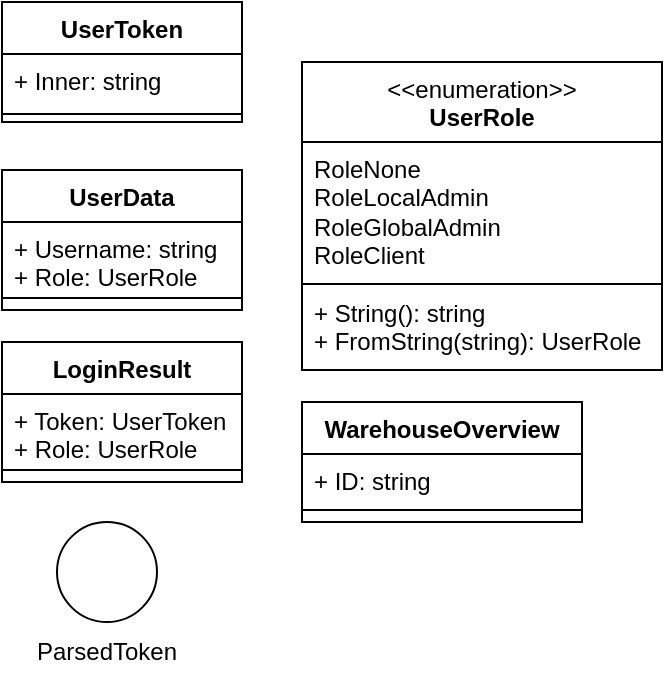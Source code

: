 <mxfile version="26.1.1" pages="4">
  <diagram name="types" id="jyUNx-ticdhWHaK3lG5j">
    <mxGraphModel dx="927" dy="587" grid="1" gridSize="10" guides="1" tooltips="1" connect="1" arrows="1" fold="1" page="1" pageScale="1" pageWidth="10000" pageHeight="10000" math="0" shadow="0">
      <root>
        <mxCell id="0" />
        <mxCell id="1" parent="0" />
        <mxCell id="-TqpkBimGB8VkoEWPnE4-6" value="&lt;span style=&quot;font-weight: normal;&quot;&gt;&amp;lt;&amp;lt;enumeration&amp;gt;&amp;gt;&lt;/span&gt;&lt;br&gt;&lt;b&gt;UserRole&lt;/b&gt;" style="swimlane;fontStyle=1;align=center;verticalAlign=top;childLayout=stackLayout;horizontal=1;startSize=40;horizontalStack=0;resizeParent=1;resizeParentMax=0;resizeLast=0;collapsible=1;marginBottom=0;whiteSpace=wrap;html=1;" parent="1" vertex="1">
          <mxGeometry x="550" y="210" width="180" height="154" as="geometry" />
        </mxCell>
        <mxCell id="-TqpkBimGB8VkoEWPnE4-7" value="&lt;div&gt;RoleNone&lt;/div&gt;&lt;div&gt;RoleLocalAdmin&lt;/div&gt;&lt;div&gt;RoleGlobalAdmin&lt;/div&gt;&lt;div&gt;RoleClient&lt;/div&gt;" style="text;strokeColor=none;fillColor=none;align=left;verticalAlign=top;spacingLeft=4;spacingRight=4;overflow=hidden;rotatable=0;points=[[0,0.5],[1,0.5]];portConstraint=eastwest;whiteSpace=wrap;html=1;" parent="-TqpkBimGB8VkoEWPnE4-6" vertex="1">
          <mxGeometry y="40" width="180" height="70" as="geometry" />
        </mxCell>
        <mxCell id="-TqpkBimGB8VkoEWPnE4-8" value="" style="line;strokeWidth=1;fillColor=none;align=left;verticalAlign=middle;spacingTop=-1;spacingLeft=3;spacingRight=3;rotatable=0;labelPosition=right;points=[];portConstraint=eastwest;strokeColor=inherit;" parent="-TqpkBimGB8VkoEWPnE4-6" vertex="1">
          <mxGeometry y="110" width="180" height="2" as="geometry" />
        </mxCell>
        <mxCell id="-TqpkBimGB8VkoEWPnE4-9" value="&lt;div&gt;+ String(): string&lt;/div&gt;&lt;div&gt;+ FromString(string): UserRole&lt;/div&gt;" style="text;strokeColor=none;fillColor=none;align=left;verticalAlign=top;spacingLeft=4;spacingRight=4;overflow=hidden;rotatable=0;points=[[0,0.5],[1,0.5]];portConstraint=eastwest;whiteSpace=wrap;html=1;" parent="-TqpkBimGB8VkoEWPnE4-6" vertex="1">
          <mxGeometry y="112" width="180" height="42" as="geometry" />
        </mxCell>
        <mxCell id="-TqpkBimGB8VkoEWPnE4-16" value="UserToken" style="swimlane;fontStyle=1;align=center;verticalAlign=top;childLayout=stackLayout;horizontal=1;startSize=26;horizontalStack=0;resizeParent=1;resizeParentMax=0;resizeLast=0;collapsible=1;marginBottom=0;whiteSpace=wrap;html=1;" parent="1" vertex="1">
          <mxGeometry x="400" y="180" width="120" height="60" as="geometry" />
        </mxCell>
        <mxCell id="-TqpkBimGB8VkoEWPnE4-17" value="+ Inner: string" style="text;strokeColor=none;fillColor=none;align=left;verticalAlign=top;spacingLeft=4;spacingRight=4;overflow=hidden;rotatable=0;points=[[0,0.5],[1,0.5]];portConstraint=eastwest;whiteSpace=wrap;html=1;" parent="-TqpkBimGB8VkoEWPnE4-16" vertex="1">
          <mxGeometry y="26" width="120" height="26" as="geometry" />
        </mxCell>
        <mxCell id="-TqpkBimGB8VkoEWPnE4-18" value="" style="line;strokeWidth=1;fillColor=none;align=left;verticalAlign=middle;spacingTop=-1;spacingLeft=3;spacingRight=3;rotatable=0;labelPosition=right;points=[];portConstraint=eastwest;strokeColor=inherit;" parent="-TqpkBimGB8VkoEWPnE4-16" vertex="1">
          <mxGeometry y="52" width="120" height="8" as="geometry" />
        </mxCell>
        <mxCell id="1hZUmH4Kx5KZq-g4tTsa-1" value="UserData" style="swimlane;fontStyle=1;align=center;verticalAlign=top;childLayout=stackLayout;horizontal=1;startSize=26;horizontalStack=0;resizeParent=1;resizeParentMax=0;resizeLast=0;collapsible=1;marginBottom=0;whiteSpace=wrap;html=1;" parent="1" vertex="1">
          <mxGeometry x="400" y="264" width="120" height="70" as="geometry" />
        </mxCell>
        <mxCell id="1hZUmH4Kx5KZq-g4tTsa-2" value="+ Username: string&lt;br&gt;+ Role: UserRole" style="text;strokeColor=none;fillColor=none;align=left;verticalAlign=top;spacingLeft=4;spacingRight=4;overflow=hidden;rotatable=0;points=[[0,0.5],[1,0.5]];portConstraint=eastwest;whiteSpace=wrap;html=1;" parent="1hZUmH4Kx5KZq-g4tTsa-1" vertex="1">
          <mxGeometry y="26" width="120" height="34" as="geometry" />
        </mxCell>
        <mxCell id="1hZUmH4Kx5KZq-g4tTsa-3" value="" style="line;strokeWidth=1;fillColor=none;align=left;verticalAlign=middle;spacingTop=-1;spacingLeft=3;spacingRight=3;rotatable=0;labelPosition=right;points=[];portConstraint=eastwest;strokeColor=inherit;" parent="1hZUmH4Kx5KZq-g4tTsa-1" vertex="1">
          <mxGeometry y="60" width="120" height="8" as="geometry" />
        </mxCell>
        <mxCell id="1hZUmH4Kx5KZq-g4tTsa-4" value="" style="text;strokeColor=none;fillColor=none;align=left;verticalAlign=top;spacingLeft=4;spacingRight=4;overflow=hidden;rotatable=0;points=[[0,0.5],[1,0.5]];portConstraint=eastwest;whiteSpace=wrap;html=1;" parent="1hZUmH4Kx5KZq-g4tTsa-1" vertex="1">
          <mxGeometry y="68" width="120" height="2" as="geometry" />
        </mxCell>
        <mxCell id="1hZUmH4Kx5KZq-g4tTsa-5" value="LoginResult" style="swimlane;fontStyle=1;align=center;verticalAlign=top;childLayout=stackLayout;horizontal=1;startSize=26;horizontalStack=0;resizeParent=1;resizeParentMax=0;resizeLast=0;collapsible=1;marginBottom=0;whiteSpace=wrap;html=1;" parent="1" vertex="1">
          <mxGeometry x="400" y="350" width="120" height="70" as="geometry" />
        </mxCell>
        <mxCell id="1hZUmH4Kx5KZq-g4tTsa-6" value="+ Token: UserToken&lt;br&gt;+ Role: UserRole" style="text;strokeColor=none;fillColor=none;align=left;verticalAlign=top;spacingLeft=4;spacingRight=4;overflow=hidden;rotatable=0;points=[[0,0.5],[1,0.5]];portConstraint=eastwest;whiteSpace=wrap;html=1;" parent="1hZUmH4Kx5KZq-g4tTsa-5" vertex="1">
          <mxGeometry y="26" width="120" height="34" as="geometry" />
        </mxCell>
        <mxCell id="1hZUmH4Kx5KZq-g4tTsa-7" value="" style="line;strokeWidth=1;fillColor=none;align=left;verticalAlign=middle;spacingTop=-1;spacingLeft=3;spacingRight=3;rotatable=0;labelPosition=right;points=[];portConstraint=eastwest;strokeColor=inherit;" parent="1hZUmH4Kx5KZq-g4tTsa-5" vertex="1">
          <mxGeometry y="60" width="120" height="8" as="geometry" />
        </mxCell>
        <mxCell id="1hZUmH4Kx5KZq-g4tTsa-8" value="" style="text;strokeColor=none;fillColor=none;align=left;verticalAlign=top;spacingLeft=4;spacingRight=4;overflow=hidden;rotatable=0;points=[[0,0.5],[1,0.5]];portConstraint=eastwest;whiteSpace=wrap;html=1;" parent="1hZUmH4Kx5KZq-g4tTsa-5" vertex="1">
          <mxGeometry y="68" width="120" height="2" as="geometry" />
        </mxCell>
        <mxCell id="1hZUmH4Kx5KZq-g4tTsa-9" value="WarehouseOverview" style="swimlane;fontStyle=1;align=center;verticalAlign=top;childLayout=stackLayout;horizontal=1;startSize=26;horizontalStack=0;resizeParent=1;resizeParentMax=0;resizeLast=0;collapsible=1;marginBottom=0;whiteSpace=wrap;html=1;" parent="1" vertex="1">
          <mxGeometry x="550" y="380" width="140" height="60" as="geometry" />
        </mxCell>
        <mxCell id="1hZUmH4Kx5KZq-g4tTsa-10" value="+ ID: string" style="text;strokeColor=none;fillColor=none;align=left;verticalAlign=top;spacingLeft=4;spacingRight=4;overflow=hidden;rotatable=0;points=[[0,0.5],[1,0.5]];portConstraint=eastwest;whiteSpace=wrap;html=1;" parent="1hZUmH4Kx5KZq-g4tTsa-9" vertex="1">
          <mxGeometry y="26" width="140" height="24" as="geometry" />
        </mxCell>
        <mxCell id="1hZUmH4Kx5KZq-g4tTsa-11" value="" style="line;strokeWidth=1;fillColor=none;align=left;verticalAlign=middle;spacingTop=-1;spacingLeft=3;spacingRight=3;rotatable=0;labelPosition=right;points=[];portConstraint=eastwest;strokeColor=inherit;" parent="1hZUmH4Kx5KZq-g4tTsa-9" vertex="1">
          <mxGeometry y="50" width="140" height="8" as="geometry" />
        </mxCell>
        <mxCell id="1hZUmH4Kx5KZq-g4tTsa-12" value="" style="text;strokeColor=none;fillColor=none;align=left;verticalAlign=top;spacingLeft=4;spacingRight=4;overflow=hidden;rotatable=0;points=[[0,0.5],[1,0.5]];portConstraint=eastwest;whiteSpace=wrap;html=1;" parent="1hZUmH4Kx5KZq-g4tTsa-9" vertex="1">
          <mxGeometry y="58" width="140" height="2" as="geometry" />
        </mxCell>
        <mxCell id="8958o0PW9AUWtIsFJ6eS-1" value="" style="ellipse;whiteSpace=wrap;html=1;aspect=fixed;" vertex="1" parent="1">
          <mxGeometry x="427.5" y="440" width="50" height="50" as="geometry" />
        </mxCell>
        <mxCell id="8958o0PW9AUWtIsFJ6eS-2" value="ParsedToken" style="text;html=1;align=center;verticalAlign=middle;whiteSpace=wrap;rounded=0;" vertex="1" parent="1">
          <mxGeometry x="400" y="490" width="105" height="30" as="geometry" />
        </mxCell>
      </root>
    </mxGraphModel>
  </diagram>
  <diagram id="UzgOHU1cNPLH9OdegFgo" name="business">
    <mxGraphModel dx="1112" dy="704" grid="1" gridSize="10" guides="1" tooltips="1" connect="1" arrows="1" fold="1" page="1" pageScale="1" pageWidth="10000" pageHeight="10000" math="0" shadow="0">
      <root>
        <mxCell id="0" />
        <mxCell id="1" parent="0" />
        <mxCell id="i2FVGuv4eaX4_XcN0Vmc-18" style="edgeStyle=orthogonalEdgeStyle;rounded=0;orthogonalLoop=1;jettySize=auto;html=1;endArrow=none;startFill=0;" parent="1" source="i2FVGuv4eaX4_XcN0Vmc-2" target="i2FVGuv4eaX4_XcN0Vmc-14" edge="1">
          <mxGeometry relative="1" as="geometry">
            <Array as="points">
              <mxPoint x="1280" y="625" />
              <mxPoint x="1090" y="625" />
            </Array>
          </mxGeometry>
        </mxCell>
        <mxCell id="i2FVGuv4eaX4_XcN0Vmc-19" style="edgeStyle=orthogonalEdgeStyle;rounded=0;orthogonalLoop=1;jettySize=auto;html=1;strokeColor=default;align=center;verticalAlign=middle;fontFamily=Helvetica;fontSize=11;fontColor=default;labelBackgroundColor=default;startFill=0;endArrow=none;" parent="1" source="i2FVGuv4eaX4_XcN0Vmc-2" target="i2FVGuv4eaX4_XcN0Vmc-6" edge="1">
          <mxGeometry relative="1" as="geometry" />
        </mxCell>
        <mxCell id="i2FVGuv4eaX4_XcN0Vmc-20" style="edgeStyle=orthogonalEdgeStyle;rounded=0;orthogonalLoop=1;jettySize=auto;html=1;strokeColor=default;align=center;verticalAlign=middle;fontFamily=Helvetica;fontSize=11;fontColor=default;labelBackgroundColor=default;startFill=0;endArrow=none;" parent="1" source="i2FVGuv4eaX4_XcN0Vmc-2" target="i2FVGuv4eaX4_XcN0Vmc-10" edge="1">
          <mxGeometry relative="1" as="geometry">
            <Array as="points">
              <mxPoint x="1330" y="625" />
              <mxPoint x="1520" y="625" />
            </Array>
          </mxGeometry>
        </mxCell>
        <mxCell id="i2FVGuv4eaX4_XcN0Vmc-2" value="Business" style="swimlane;fontStyle=1;align=center;verticalAlign=top;childLayout=stackLayout;horizontal=1;startSize=26;horizontalStack=0;resizeParent=1;resizeParentMax=0;resizeLast=0;collapsible=1;marginBottom=0;whiteSpace=wrap;html=1;" parent="1" vertex="1">
          <mxGeometry x="1110" y="240" width="390" height="348" as="geometry" />
        </mxCell>
        <mxCell id="i2FVGuv4eaX4_XcN0Vmc-3" value="- auth: portout.AuthenticationPortOut&lt;br&gt;- catalog: portout.CatalogPortOut&lt;br&gt;- order: portout.OrderPortOut&lt;br&gt;- notification: portout.NotificationPortOut&lt;br&gt;- logger: zap.Logger" style="text;strokeColor=none;fillColor=none;align=left;verticalAlign=top;spacingLeft=4;spacingRight=4;overflow=hidden;rotatable=0;points=[[0,0.5],[1,0.5]];portConstraint=eastwest;whiteSpace=wrap;html=1;" parent="i2FVGuv4eaX4_XcN0Vmc-2" vertex="1">
          <mxGeometry y="26" width="390" height="84" as="geometry" />
        </mxCell>
        <mxCell id="i2FVGuv4eaX4_XcN0Vmc-4" value="" style="line;strokeWidth=1;fillColor=none;align=left;verticalAlign=middle;spacingTop=-1;spacingLeft=3;spacingRight=3;rotatable=0;labelPosition=right;points=[];portConstraint=eastwest;strokeColor=inherit;" parent="i2FVGuv4eaX4_XcN0Vmc-2" vertex="1">
          <mxGeometry y="110" width="390" height="8" as="geometry" />
        </mxCell>
        <mxCell id="i2FVGuv4eaX4_XcN0Vmc-5" value="+ NewBusiness(BusinessParams): Business&lt;br&gt;+ CreateQuery(string, string, int): (string, error)&lt;br&gt;+ GetQueries(): ([]dto.Query, error)&lt;br&gt;+ AddStock(string, string, int64): error&lt;br&gt;+ RemoveStock(string, string, int64): error&lt;br&gt;+ CreateOrder(string, string, string, map[string]int64): (string, error)&lt;br&gt;+ GetOrders(): ([]dto.Order, error)&lt;br&gt;+ CreateTransfer(string, string, map[string]int64): (string, error)&lt;br&gt;+ GetTransfers(): ([]dto.Transfer, error)&lt;br&gt;+ CreateGood(context.Context, string, string): (string, error)&lt;br&gt;+ UpdateGood(context.Context, string, string, string): error&lt;br&gt;+ GetWarehouses(): ([]types.WarehouseOverview, error)&lt;br&gt;+ GetGoods(): ([]dto.GoodAndAmount, error)&lt;br&gt;+ Login(string): (types.LoginResult, error)&lt;br&gt;+ ValidateToken(string): (types.UserData, error)" style="text;strokeColor=none;fillColor=none;align=left;verticalAlign=top;spacingLeft=4;spacingRight=4;overflow=hidden;rotatable=0;points=[[0,0.5],[1,0.5]];portConstraint=eastwest;whiteSpace=wrap;html=1;" parent="i2FVGuv4eaX4_XcN0Vmc-2" vertex="1">
          <mxGeometry y="118" width="390" height="230" as="geometry" />
        </mxCell>
        <mxCell id="i2FVGuv4eaX4_XcN0Vmc-6" value="" style="ellipse;whiteSpace=wrap;html=1;aspect=fixed;" parent="1" vertex="1">
          <mxGeometry x="1280" y="830" width="50" height="50" as="geometry" />
        </mxCell>
        <mxCell id="i2FVGuv4eaX4_XcN0Vmc-7" value="Auth" style="text;html=1;align=center;verticalAlign=middle;whiteSpace=wrap;rounded=0;" parent="1" vertex="1">
          <mxGeometry x="1252.5" y="880" width="105" height="30" as="geometry" />
        </mxCell>
        <mxCell id="i2FVGuv4eaX4_XcN0Vmc-8" value="" style="endArrow=none;html=1;rounded=0;exitX=0;exitY=1;exitDx=0;exitDy=0;" parent="1" edge="1">
          <mxGeometry width="50" height="50" relative="1" as="geometry">
            <mxPoint x="1246.25" y="910" as="sourcePoint" />
            <mxPoint x="1363.75" y="910" as="targetPoint" />
          </mxGeometry>
        </mxCell>
        <mxCell id="i2FVGuv4eaX4_XcN0Vmc-9" value="+ Login(string): (types.LoginResult, error)&lt;br&gt;+ ValidateToken(string): (types.UserData, error)" style="text;html=1;align=center;verticalAlign=middle;whiteSpace=wrap;rounded=0;" parent="1" vertex="1">
          <mxGeometry x="1165" y="910" width="280" height="40" as="geometry" />
        </mxCell>
        <mxCell id="i2FVGuv4eaX4_XcN0Vmc-10" value="" style="ellipse;whiteSpace=wrap;html=1;aspect=fixed;" parent="1" vertex="1">
          <mxGeometry x="1495" y="660" width="50" height="50" as="geometry" />
        </mxCell>
        <mxCell id="i2FVGuv4eaX4_XcN0Vmc-11" value="Order" style="text;html=1;align=center;verticalAlign=middle;whiteSpace=wrap;rounded=0;" parent="1" vertex="1">
          <mxGeometry x="1467.5" y="710" width="105" height="30" as="geometry" />
        </mxCell>
        <mxCell id="i2FVGuv4eaX4_XcN0Vmc-12" value="" style="endArrow=none;html=1;rounded=0;exitX=0;exitY=1;exitDx=0;exitDy=0;" parent="1" edge="1">
          <mxGeometry width="50" height="50" relative="1" as="geometry">
            <mxPoint x="1461.25" y="740" as="sourcePoint" />
            <mxPoint x="1578.75" y="740" as="targetPoint" />
          </mxGeometry>
        </mxCell>
        <mxCell id="i2FVGuv4eaX4_XcN0Vmc-13" value="+ CreateOrder(string, string, string, map[string]int64): (string, error)&lt;br&gt;+ GetOrders(): ([]dto.Order, error)&lt;br&gt;+ CreateTransfer(string, string, map[string]int64): (string, error)&lt;br&gt;+ GetTransfers(): ([]dto.Transfer, error)" style="text;html=1;align=center;verticalAlign=middle;whiteSpace=wrap;rounded=0;" parent="1" vertex="1">
          <mxGeometry x="1340" y="740" width="360" height="70" as="geometry" />
        </mxCell>
        <mxCell id="i2FVGuv4eaX4_XcN0Vmc-14" value="" style="ellipse;whiteSpace=wrap;html=1;aspect=fixed;" parent="1" vertex="1">
          <mxGeometry x="1065" y="660" width="50" height="50" as="geometry" />
        </mxCell>
        <mxCell id="i2FVGuv4eaX4_XcN0Vmc-15" value="Warehouses" style="text;html=1;align=center;verticalAlign=middle;whiteSpace=wrap;rounded=0;" parent="1" vertex="1">
          <mxGeometry x="1037.5" y="710" width="105" height="30" as="geometry" />
        </mxCell>
        <mxCell id="i2FVGuv4eaX4_XcN0Vmc-16" value="" style="endArrow=none;html=1;rounded=0;exitX=0;exitY=1;exitDx=0;exitDy=0;" parent="1" edge="1">
          <mxGeometry width="50" height="50" relative="1" as="geometry">
            <mxPoint x="1031.25" y="740" as="sourcePoint" />
            <mxPoint x="1148.75" y="740" as="targetPoint" />
          </mxGeometry>
        </mxCell>
        <mxCell id="i2FVGuv4eaX4_XcN0Vmc-17" value="+ GetWarehouses(): ([]types.WarehouseOverview, error)&lt;br&gt;+ GetGoods(): ([]dto.GoodAndAmount, error)&lt;br&gt;+ CreateGood(context.Context, string, string): (string, error)&lt;br&gt;+ UpdateGood(context.Context, string, string, string): error&lt;br&gt;+ AddStock(string, string, int64): error&lt;br&gt;+ RemoveStock(string, string, int64): error" style="text;html=1;align=center;verticalAlign=middle;whiteSpace=wrap;rounded=0;" parent="1" vertex="1">
          <mxGeometry x="920" y="740" width="340" height="100" as="geometry" />
        </mxCell>
        <mxCell id="dguWcKJMiI3l--7-wPMt-1" value="BusinessParams" style="swimlane;fontStyle=1;align=center;verticalAlign=top;childLayout=stackLayout;horizontal=1;startSize=26;horizontalStack=0;resizeParent=1;resizeParentMax=0;resizeLast=0;collapsible=1;marginBottom=0;whiteSpace=wrap;html=1;" vertex="1" parent="1">
          <mxGeometry x="1170" y="40" width="270" height="118" as="geometry" />
        </mxCell>
        <mxCell id="dguWcKJMiI3l--7-wPMt-2" value="&lt;div&gt;&lt;span style=&quot;background-color: transparent; color: light-dark(rgb(0, 0, 0), rgb(255, 255, 255));&quot;&gt;+ Auth: portout.AuthenticationPortOut&lt;/span&gt;&lt;/div&gt;&lt;div&gt;&lt;div&gt;&lt;span style=&quot;white-space: normal;&quot;&gt;+ Catalog: portout.CatalogPortOut&lt;/span&gt;&lt;/div&gt;&lt;div&gt;&lt;span style=&quot;white-space: normal;&quot;&gt;+ Order: portout.OrderPortOut&lt;/span&gt;&lt;/div&gt;&lt;div&gt;&lt;span style=&quot;white-space: normal;&quot;&gt;+ Notification: portout.NotificationPortOut&lt;/span&gt;&lt;/div&gt;&lt;div&gt;&lt;span style=&quot;white-space: normal;&quot;&gt;+ Logger: *zap.Logger&lt;/span&gt;&lt;/div&gt;&lt;/div&gt;" style="text;strokeColor=none;fillColor=none;align=left;verticalAlign=top;spacingLeft=4;spacingRight=4;overflow=hidden;rotatable=0;points=[[0,0.5],[1,0.5]];portConstraint=eastwest;whiteSpace=wrap;html=1;" vertex="1" parent="dguWcKJMiI3l--7-wPMt-1">
          <mxGeometry y="26" width="270" height="84" as="geometry" />
        </mxCell>
        <mxCell id="dguWcKJMiI3l--7-wPMt-3" value="" style="line;strokeWidth=1;fillColor=none;align=left;verticalAlign=middle;spacingTop=-1;spacingLeft=3;spacingRight=3;rotatable=0;labelPosition=right;points=[];portConstraint=eastwest;strokeColor=inherit;" vertex="1" parent="dguWcKJMiI3l--7-wPMt-1">
          <mxGeometry y="110" width="270" height="8" as="geometry" />
        </mxCell>
        <mxCell id="gHceZFd4pZTzmJw8botH-1" style="edgeStyle=orthogonalEdgeStyle;shape=connector;rounded=0;orthogonalLoop=1;jettySize=auto;html=1;dashed=1;strokeColor=default;align=center;verticalAlign=middle;fontFamily=Helvetica;fontSize=11;fontColor=default;labelBackgroundColor=default;endArrow=open;endFill=0;exitX=0.5;exitY=0;exitDx=0;exitDy=0;entryX=0.5;entryY=1;entryDx=0;entryDy=0;" edge="1" parent="1" source="i2FVGuv4eaX4_XcN0Vmc-2" target="dguWcKJMiI3l--7-wPMt-1">
          <mxGeometry relative="1" as="geometry">
            <mxPoint x="1540" y="210" as="sourcePoint" />
            <mxPoint x="1540" y="98" as="targetPoint" />
          </mxGeometry>
        </mxCell>
        <mxCell id="gHceZFd4pZTzmJw8botH-2" value="&amp;lt;&amp;lt;use&amp;gt;&amp;gt;" style="edgeLabel;html=1;align=center;verticalAlign=middle;resizable=0;points=[];fontFamily=Helvetica;fontSize=11;fontColor=default;labelBackgroundColor=default;" vertex="1" connectable="0" parent="gHceZFd4pZTzmJw8botH-1">
          <mxGeometry x="-0.161" y="-1" relative="1" as="geometry">
            <mxPoint as="offset" />
          </mxGeometry>
        </mxCell>
      </root>
    </mxGraphModel>
  </diagram>
  <diagram id="f7loQBOoPMdIHr39xkHE" name="adapterin">
    <mxGraphModel dx="1697" dy="1104" grid="1" gridSize="10" guides="1" tooltips="1" connect="1" arrows="1" fold="1" page="1" pageScale="1" pageWidth="10000" pageHeight="10000" math="0" shadow="0">
      <root>
        <mxCell id="0" />
        <mxCell id="1" parent="0" />
        <mxCell id="J8uNZpizXTsnPp5ZNtv0-96" style="edgeStyle=orthogonalEdgeStyle;rounded=0;orthogonalLoop=1;jettySize=auto;html=1;entryX=0.5;entryY=0;entryDx=0;entryDy=0;strokeColor=default;align=center;verticalAlign=middle;fontFamily=Helvetica;fontSize=11;fontColor=default;labelBackgroundColor=default;startFill=0;endArrow=none;" parent="1" source="J8uNZpizXTsnPp5ZNtv0-1" target="J8uNZpizXTsnPp5ZNtv0-74" edge="1">
          <mxGeometry relative="1" as="geometry">
            <mxPoint x="2640" y="2016.364" as="targetPoint" />
            <Array as="points">
              <mxPoint x="1715" y="1270" />
              <mxPoint x="2450" y="1270" />
            </Array>
          </mxGeometry>
        </mxCell>
        <mxCell id="J8uNZpizXTsnPp5ZNtv0-1" value="AddStockController" style="swimlane;fontStyle=1;align=center;verticalAlign=top;childLayout=stackLayout;horizontal=1;startSize=26;horizontalStack=0;resizeParent=1;resizeParentMax=0;resizeLast=0;collapsible=1;marginBottom=0;whiteSpace=wrap;html=1;" parent="1" vertex="1">
          <mxGeometry x="1480" y="1062" width="470" height="160" as="geometry" />
        </mxCell>
        <mxCell id="J8uNZpizXTsnPp5ZNtv0-2" value="- warehouses: portin.Warehouses" style="text;strokeColor=none;fillColor=none;align=left;verticalAlign=top;spacingLeft=4;spacingRight=4;overflow=hidden;rotatable=0;points=[[0,0.5],[1,0.5]];portConstraint=eastwest;whiteSpace=wrap;html=1;" parent="J8uNZpizXTsnPp5ZNtv0-1" vertex="1">
          <mxGeometry y="26" width="470" height="24" as="geometry" />
        </mxCell>
        <mxCell id="J8uNZpizXTsnPp5ZNtv0-3" value="" style="line;strokeWidth=1;fillColor=none;align=left;verticalAlign=middle;spacingTop=-1;spacingLeft=3;spacingRight=3;rotatable=0;labelPosition=right;points=[];portConstraint=eastwest;strokeColor=inherit;" parent="J8uNZpizXTsnPp5ZNtv0-1" vertex="1">
          <mxGeometry y="50" width="470" height="8" as="geometry" />
        </mxCell>
        <mxCell id="J8uNZpizXTsnPp5ZNtv0-4" value="+ NewAddStockController(portin.Warehouses): AddStockController&lt;br&gt;+ Handler(): gin.HandlerFunc&lt;br&gt;+ Pattern(): string&lt;br&gt;+ Method(): string&lt;br&gt;+ RequiresAuth(): bool&lt;br&gt;+ AllowedRoles(): []types.UserRole" style="text;strokeColor=none;fillColor=none;align=left;verticalAlign=top;spacingLeft=4;spacingRight=4;overflow=hidden;rotatable=0;points=[[0,0.5],[1,0.5]];portConstraint=eastwest;whiteSpace=wrap;html=1;" parent="J8uNZpizXTsnPp5ZNtv0-1" vertex="1">
          <mxGeometry y="58" width="470" height="102" as="geometry" />
        </mxCell>
        <mxCell id="J8uNZpizXTsnPp5ZNtv0-93" style="edgeStyle=orthogonalEdgeStyle;rounded=0;orthogonalLoop=1;jettySize=auto;html=1;entryX=0.5;entryY=0;entryDx=0;entryDy=0;strokeColor=default;align=center;verticalAlign=middle;fontFamily=Helvetica;fontSize=11;fontColor=default;labelBackgroundColor=default;startFill=0;endArrow=none;" parent="1" source="J8uNZpizXTsnPp5ZNtv0-5" target="J8uNZpizXTsnPp5ZNtv0-74" edge="1">
          <mxGeometry relative="1" as="geometry">
            <Array as="points">
              <mxPoint x="3185" y="1480" />
              <mxPoint x="2450" y="1480" />
            </Array>
          </mxGeometry>
        </mxCell>
        <mxCell id="J8uNZpizXTsnPp5ZNtv0-5" value="CreateGoodController" style="swimlane;fontStyle=1;align=center;verticalAlign=top;childLayout=stackLayout;horizontal=1;startSize=26;horizontalStack=0;resizeParent=1;resizeParentMax=0;resizeLast=0;collapsible=1;marginBottom=0;whiteSpace=wrap;html=1;" parent="1" vertex="1">
          <mxGeometry x="2950" y="1290" width="470" height="160" as="geometry" />
        </mxCell>
        <mxCell id="J8uNZpizXTsnPp5ZNtv0-6" value="- warehouses: portin.Warehouses" style="text;strokeColor=none;fillColor=none;align=left;verticalAlign=top;spacingLeft=4;spacingRight=4;overflow=hidden;rotatable=0;points=[[0,0.5],[1,0.5]];portConstraint=eastwest;whiteSpace=wrap;html=1;" parent="J8uNZpizXTsnPp5ZNtv0-5" vertex="1">
          <mxGeometry y="26" width="470" height="24" as="geometry" />
        </mxCell>
        <mxCell id="J8uNZpizXTsnPp5ZNtv0-7" value="" style="line;strokeWidth=1;fillColor=none;align=left;verticalAlign=middle;spacingTop=-1;spacingLeft=3;spacingRight=3;rotatable=0;labelPosition=right;points=[];portConstraint=eastwest;strokeColor=inherit;" parent="J8uNZpizXTsnPp5ZNtv0-5" vertex="1">
          <mxGeometry y="50" width="470" height="8" as="geometry" />
        </mxCell>
        <mxCell id="J8uNZpizXTsnPp5ZNtv0-8" value="+ NewCreateGoodController(portin.Warehouses): CreateGoodController&lt;br&gt;+ Handler(): gin.HandlerFunc&lt;br&gt;+ Pattern(): string&lt;br&gt;+ Method(): string&lt;br&gt;+ RequiresAuth(): bool&lt;br&gt;+ AllowedRoles(): []types.UserRole" style="text;strokeColor=none;fillColor=none;align=left;verticalAlign=top;spacingLeft=4;spacingRight=4;overflow=hidden;rotatable=0;points=[[0,0.5],[1,0.5]];portConstraint=eastwest;whiteSpace=wrap;html=1;" parent="J8uNZpizXTsnPp5ZNtv0-5" vertex="1">
          <mxGeometry y="58" width="470" height="102" as="geometry" />
        </mxCell>
        <mxCell id="J8uNZpizXTsnPp5ZNtv0-95" style="edgeStyle=orthogonalEdgeStyle;rounded=0;orthogonalLoop=1;jettySize=auto;html=1;entryX=0.5;entryY=0;entryDx=0;entryDy=0;strokeColor=default;align=center;verticalAlign=middle;fontFamily=Helvetica;fontSize=11;fontColor=default;labelBackgroundColor=default;startFill=0;endArrow=none;" parent="1" source="J8uNZpizXTsnPp5ZNtv0-9" target="J8uNZpizXTsnPp5ZNtv0-74" edge="1">
          <mxGeometry relative="1" as="geometry">
            <Array as="points">
              <mxPoint x="2205" y="1270" />
              <mxPoint x="2450" y="1270" />
            </Array>
          </mxGeometry>
        </mxCell>
        <mxCell id="J8uNZpizXTsnPp5ZNtv0-9" value="CreateOrderController" style="swimlane;fontStyle=1;align=center;verticalAlign=top;childLayout=stackLayout;horizontal=1;startSize=26;horizontalStack=0;resizeParent=1;resizeParentMax=0;resizeLast=0;collapsible=1;marginBottom=0;whiteSpace=wrap;html=1;" parent="1" vertex="1">
          <mxGeometry x="1970" y="1060" width="470" height="160" as="geometry" />
        </mxCell>
        <mxCell id="J8uNZpizXTsnPp5ZNtv0-10" value="- order: portin.Order" style="text;strokeColor=none;fillColor=none;align=left;verticalAlign=top;spacingLeft=4;spacingRight=4;overflow=hidden;rotatable=0;points=[[0,0.5],[1,0.5]];portConstraint=eastwest;whiteSpace=wrap;html=1;" parent="J8uNZpizXTsnPp5ZNtv0-9" vertex="1">
          <mxGeometry y="26" width="470" height="24" as="geometry" />
        </mxCell>
        <mxCell id="J8uNZpizXTsnPp5ZNtv0-11" value="" style="line;strokeWidth=1;fillColor=none;align=left;verticalAlign=middle;spacingTop=-1;spacingLeft=3;spacingRight=3;rotatable=0;labelPosition=right;points=[];portConstraint=eastwest;strokeColor=inherit;" parent="J8uNZpizXTsnPp5ZNtv0-9" vertex="1">
          <mxGeometry y="50" width="470" height="8" as="geometry" />
        </mxCell>
        <mxCell id="J8uNZpizXTsnPp5ZNtv0-12" value="+ NewCreateOrderController(portin.Order): CreateOrderController&lt;br&gt;+ Handler(): gin.HandlerFunc&lt;br&gt;+ Pattern(): string&lt;br&gt;+ Method(): string&lt;br&gt;+ RequiresAuth(): bool&lt;br&gt;+ AllowedRoles(): []types.UserRole" style="text;strokeColor=none;fillColor=none;align=left;verticalAlign=top;spacingLeft=4;spacingRight=4;overflow=hidden;rotatable=0;points=[[0,0.5],[1,0.5]];portConstraint=eastwest;whiteSpace=wrap;html=1;" parent="J8uNZpizXTsnPp5ZNtv0-9" vertex="1">
          <mxGeometry y="58" width="470" height="102" as="geometry" />
        </mxCell>
        <mxCell id="J8uNZpizXTsnPp5ZNtv0-94" style="edgeStyle=orthogonalEdgeStyle;rounded=0;orthogonalLoop=1;jettySize=auto;html=1;entryX=0.5;entryY=0;entryDx=0;entryDy=0;strokeColor=default;align=center;verticalAlign=middle;fontFamily=Helvetica;fontSize=11;fontColor=default;labelBackgroundColor=default;startFill=0;endArrow=none;" parent="1" source="J8uNZpizXTsnPp5ZNtv0-13" target="J8uNZpizXTsnPp5ZNtv0-74" edge="1">
          <mxGeometry relative="1" as="geometry">
            <Array as="points">
              <mxPoint x="2695" y="1270" />
              <mxPoint x="2450" y="1270" />
            </Array>
          </mxGeometry>
        </mxCell>
        <mxCell id="J8uNZpizXTsnPp5ZNtv0-13" value="CreateQueryController" style="swimlane;fontStyle=1;align=center;verticalAlign=top;childLayout=stackLayout;horizontal=1;startSize=26;horizontalStack=0;resizeParent=1;resizeParentMax=0;resizeLast=0;collapsible=1;marginBottom=0;whiteSpace=wrap;html=1;" parent="1" vertex="1">
          <mxGeometry x="2460" y="1060" width="470" height="190" as="geometry" />
        </mxCell>
        <mxCell id="J8uNZpizXTsnPp5ZNtv0-14" value="- notifications: portin.Notifications&lt;br&gt;- Logger: zap.Logger" style="text;strokeColor=none;fillColor=none;align=left;verticalAlign=top;spacingLeft=4;spacingRight=4;overflow=hidden;rotatable=0;points=[[0,0.5],[1,0.5]];portConstraint=eastwest;whiteSpace=wrap;html=1;" parent="J8uNZpizXTsnPp5ZNtv0-13" vertex="1">
          <mxGeometry y="26" width="470" height="44" as="geometry" />
        </mxCell>
        <mxCell id="J8uNZpizXTsnPp5ZNtv0-15" value="" style="line;strokeWidth=1;fillColor=none;align=left;verticalAlign=middle;spacingTop=-1;spacingLeft=3;spacingRight=3;rotatable=0;labelPosition=right;points=[];portConstraint=eastwest;strokeColor=inherit;" parent="J8uNZpizXTsnPp5ZNtv0-13" vertex="1">
          <mxGeometry y="70" width="470" height="8" as="geometry" />
        </mxCell>
        <mxCell id="J8uNZpizXTsnPp5ZNtv0-16" value="+ NewCreateQueryController(portin.Notifications, zap.Logger): CreateQueryController&lt;br&gt;+ Handler(): gin.HandlerFunc&lt;br&gt;+ Pattern(): string&lt;br&gt;+ Method(): string&lt;br&gt;+ RequiresAuth(): bool&lt;br&gt;+ AllowedRoles(): []types.UserRole" style="text;strokeColor=none;fillColor=none;align=left;verticalAlign=top;spacingLeft=4;spacingRight=4;overflow=hidden;rotatable=0;points=[[0,0.5],[1,0.5]];portConstraint=eastwest;whiteSpace=wrap;html=1;" parent="J8uNZpizXTsnPp5ZNtv0-13" vertex="1">
          <mxGeometry y="78" width="470" height="112" as="geometry" />
        </mxCell>
        <mxCell id="J8uNZpizXTsnPp5ZNtv0-92" style="edgeStyle=orthogonalEdgeStyle;rounded=0;orthogonalLoop=1;jettySize=auto;html=1;entryX=0.5;entryY=0;entryDx=0;entryDy=0;strokeColor=default;align=center;verticalAlign=middle;fontFamily=Helvetica;fontSize=11;fontColor=default;labelBackgroundColor=default;startFill=0;endArrow=none;" parent="1" source="J8uNZpizXTsnPp5ZNtv0-17" target="J8uNZpizXTsnPp5ZNtv0-74" edge="1">
          <mxGeometry relative="1" as="geometry">
            <Array as="points">
              <mxPoint x="2695" y="1480" />
              <mxPoint x="2450" y="1480" />
            </Array>
          </mxGeometry>
        </mxCell>
        <mxCell id="J8uNZpizXTsnPp5ZNtv0-17" value="CreateTransferController" style="swimlane;fontStyle=1;align=center;verticalAlign=top;childLayout=stackLayout;horizontal=1;startSize=26;horizontalStack=0;resizeParent=1;resizeParentMax=0;resizeLast=0;collapsible=1;marginBottom=0;whiteSpace=wrap;html=1;" parent="1" vertex="1">
          <mxGeometry x="2460" y="1290" width="470" height="160" as="geometry" />
        </mxCell>
        <mxCell id="J8uNZpizXTsnPp5ZNtv0-18" value="- order: portin.Order" style="text;strokeColor=none;fillColor=none;align=left;verticalAlign=top;spacingLeft=4;spacingRight=4;overflow=hidden;rotatable=0;points=[[0,0.5],[1,0.5]];portConstraint=eastwest;whiteSpace=wrap;html=1;" parent="J8uNZpizXTsnPp5ZNtv0-17" vertex="1">
          <mxGeometry y="26" width="470" height="24" as="geometry" />
        </mxCell>
        <mxCell id="J8uNZpizXTsnPp5ZNtv0-19" value="" style="line;strokeWidth=1;fillColor=none;align=left;verticalAlign=middle;spacingTop=-1;spacingLeft=3;spacingRight=3;rotatable=0;labelPosition=right;points=[];portConstraint=eastwest;strokeColor=inherit;" parent="J8uNZpizXTsnPp5ZNtv0-17" vertex="1">
          <mxGeometry y="50" width="470" height="8" as="geometry" />
        </mxCell>
        <mxCell id="J8uNZpizXTsnPp5ZNtv0-20" value="+ NewCreateTransferController(portin.Order): CreateTransferController&lt;br&gt;+ Handler(): gin.HandlerFunc&lt;br&gt;+ Pattern(): string&lt;br&gt;+ Method(): string&lt;br&gt;+ RequiresAuth(): bool&lt;br&gt;+ AllowedRoles(): []types.UserRole" style="text;strokeColor=none;fillColor=none;align=left;verticalAlign=top;spacingLeft=4;spacingRight=4;overflow=hidden;rotatable=0;points=[[0,0.5],[1,0.5]];portConstraint=eastwest;whiteSpace=wrap;html=1;" parent="J8uNZpizXTsnPp5ZNtv0-17" vertex="1">
          <mxGeometry y="58" width="470" height="102" as="geometry" />
        </mxCell>
        <mxCell id="J8uNZpizXTsnPp5ZNtv0-91" style="edgeStyle=orthogonalEdgeStyle;rounded=0;orthogonalLoop=1;jettySize=auto;html=1;entryX=0.5;entryY=0;entryDx=0;entryDy=0;strokeColor=default;align=center;verticalAlign=middle;fontFamily=Helvetica;fontSize=11;fontColor=default;labelBackgroundColor=default;startFill=0;endArrow=none;" parent="1" source="J8uNZpizXTsnPp5ZNtv0-21" target="J8uNZpizXTsnPp5ZNtv0-74" edge="1">
          <mxGeometry relative="1" as="geometry">
            <Array as="points">
              <mxPoint x="2205" y="1480" />
              <mxPoint x="2450" y="1480" />
            </Array>
          </mxGeometry>
        </mxCell>
        <mxCell id="J8uNZpizXTsnPp5ZNtv0-21" value="GetGoodsController" style="swimlane;fontStyle=1;align=center;verticalAlign=top;childLayout=stackLayout;horizontal=1;startSize=26;horizontalStack=0;resizeParent=1;resizeParentMax=0;resizeLast=0;collapsible=1;marginBottom=0;whiteSpace=wrap;html=1;" parent="1" vertex="1">
          <mxGeometry x="1970" y="1290" width="470" height="160" as="geometry" />
        </mxCell>
        <mxCell id="J8uNZpizXTsnPp5ZNtv0-22" value="- warehouses: portin.Warehouses" style="text;strokeColor=none;fillColor=none;align=left;verticalAlign=top;spacingLeft=4;spacingRight=4;overflow=hidden;rotatable=0;points=[[0,0.5],[1,0.5]];portConstraint=eastwest;whiteSpace=wrap;html=1;" parent="J8uNZpizXTsnPp5ZNtv0-21" vertex="1">
          <mxGeometry y="26" width="470" height="24" as="geometry" />
        </mxCell>
        <mxCell id="J8uNZpizXTsnPp5ZNtv0-23" value="" style="line;strokeWidth=1;fillColor=none;align=left;verticalAlign=middle;spacingTop=-1;spacingLeft=3;spacingRight=3;rotatable=0;labelPosition=right;points=[];portConstraint=eastwest;strokeColor=inherit;" parent="J8uNZpizXTsnPp5ZNtv0-21" vertex="1">
          <mxGeometry y="50" width="470" height="8" as="geometry" />
        </mxCell>
        <mxCell id="J8uNZpizXTsnPp5ZNtv0-24" value="+ NewGetGoodsController(portin.Warehouses): GetGoodsController&lt;br&gt;+ Handler(): gin.HandlerFunc&lt;br&gt;+ Pattern(): string&lt;br&gt;+ Method(): string&lt;br&gt;+ RequiresAuth(): bool&lt;br&gt;+ AllowedRoles(): []types.UserRole" style="text;strokeColor=none;fillColor=none;align=left;verticalAlign=top;spacingLeft=4;spacingRight=4;overflow=hidden;rotatable=0;points=[[0,0.5],[1,0.5]];portConstraint=eastwest;whiteSpace=wrap;html=1;" parent="J8uNZpizXTsnPp5ZNtv0-21" vertex="1">
          <mxGeometry y="58" width="470" height="102" as="geometry" />
        </mxCell>
        <mxCell id="J8uNZpizXTsnPp5ZNtv0-90" style="edgeStyle=orthogonalEdgeStyle;rounded=0;orthogonalLoop=1;jettySize=auto;html=1;entryX=0.5;entryY=0;entryDx=0;entryDy=0;strokeColor=default;align=center;verticalAlign=middle;fontFamily=Helvetica;fontSize=11;fontColor=default;labelBackgroundColor=default;startFill=0;endArrow=none;" parent="1" source="J8uNZpizXTsnPp5ZNtv0-25" target="J8uNZpizXTsnPp5ZNtv0-74" edge="1">
          <mxGeometry relative="1" as="geometry">
            <Array as="points">
              <mxPoint x="1715" y="1480" />
              <mxPoint x="2450" y="1480" />
            </Array>
          </mxGeometry>
        </mxCell>
        <mxCell id="J8uNZpizXTsnPp5ZNtv0-25" value="HealthCheckController" style="swimlane;fontStyle=1;align=center;verticalAlign=top;childLayout=stackLayout;horizontal=1;startSize=26;horizontalStack=0;resizeParent=1;resizeParentMax=0;resizeLast=0;collapsible=1;marginBottom=0;whiteSpace=wrap;html=1;" parent="1" vertex="1">
          <mxGeometry x="1480" y="1290" width="470" height="140" as="geometry" />
        </mxCell>
        <mxCell id="J8uNZpizXTsnPp5ZNtv0-26" value="" style="text;strokeColor=none;fillColor=none;align=left;verticalAlign=top;spacingLeft=4;spacingRight=4;overflow=hidden;rotatable=0;points=[[0,0.5],[1,0.5]];portConstraint=eastwest;whiteSpace=wrap;html=1;" parent="J8uNZpizXTsnPp5ZNtv0-25" vertex="1">
          <mxGeometry y="26" width="470" height="4" as="geometry" />
        </mxCell>
        <mxCell id="J8uNZpizXTsnPp5ZNtv0-27" value="" style="line;strokeWidth=1;fillColor=none;align=left;verticalAlign=middle;spacingTop=-1;spacingLeft=3;spacingRight=3;rotatable=0;labelPosition=right;points=[];portConstraint=eastwest;strokeColor=inherit;" parent="J8uNZpizXTsnPp5ZNtv0-25" vertex="1">
          <mxGeometry y="30" width="470" height="8" as="geometry" />
        </mxCell>
        <mxCell id="J8uNZpizXTsnPp5ZNtv0-28" value="+ NewHealthCheckController(): HealthCheckController&lt;br&gt;+ Handler(): gin.HandlerFunc&lt;br&gt;+ Pattern(): string&lt;br&gt;+ Method(): string&lt;br&gt;+ RequiresAuth(): bool&lt;br&gt;+ AllowedRoles(): []types.UserRole" style="text;strokeColor=none;fillColor=none;align=left;verticalAlign=top;spacingLeft=4;spacingRight=4;overflow=hidden;rotatable=0;points=[[0,0.5],[1,0.5]];portConstraint=eastwest;whiteSpace=wrap;html=1;" parent="J8uNZpizXTsnPp5ZNtv0-25" vertex="1">
          <mxGeometry y="38" width="470" height="102" as="geometry" />
        </mxCell>
        <mxCell id="J8uNZpizXTsnPp5ZNtv0-29" value="HTTPHandler" style="swimlane;fontStyle=1;align=center;verticalAlign=top;childLayout=stackLayout;horizontal=1;startSize=26;horizontalStack=0;resizeParent=1;resizeParentMax=0;resizeLast=0;collapsible=1;marginBottom=0;whiteSpace=wrap;html=1;" parent="1" vertex="1">
          <mxGeometry x="3140" y="1820" width="280" height="104" as="geometry" />
        </mxCell>
        <mxCell id="J8uNZpizXTsnPp5ZNtv0-30" value="+ Engine: gin.Engine&lt;br&gt;+ Authenticate: gin.HandlerFunc" style="text;strokeColor=none;fillColor=none;align=left;verticalAlign=top;spacingLeft=4;spacingRight=4;overflow=hidden;rotatable=0;points=[[0,0.5],[1,0.5]];portConstraint=eastwest;whiteSpace=wrap;html=1;" parent="J8uNZpizXTsnPp5ZNtv0-29" vertex="1">
          <mxGeometry y="26" width="280" height="40" as="geometry" />
        </mxCell>
        <mxCell id="J8uNZpizXTsnPp5ZNtv0-31" value="" style="line;strokeWidth=1;fillColor=none;align=left;verticalAlign=middle;spacingTop=-1;spacingLeft=3;spacingRight=3;rotatable=0;labelPosition=right;points=[];portConstraint=eastwest;strokeColor=inherit;" parent="J8uNZpizXTsnPp5ZNtv0-29" vertex="1">
          <mxGeometry y="66" width="280" height="8" as="geometry" />
        </mxCell>
        <mxCell id="J8uNZpizXTsnPp5ZNtv0-32" value="+ NewHTTPHandler(HttpParams): HTTPHandler" style="text;strokeColor=none;fillColor=none;align=left;verticalAlign=top;spacingLeft=4;spacingRight=4;overflow=hidden;rotatable=0;points=[[0,0.5],[1,0.5]];portConstraint=eastwest;whiteSpace=wrap;html=1;" parent="J8uNZpizXTsnPp5ZNtv0-29" vertex="1">
          <mxGeometry y="74" width="280" height="30" as="geometry" />
        </mxCell>
        <mxCell id="J8uNZpizXTsnPp5ZNtv0-33" value="HttpParams" style="swimlane;fontStyle=1;align=center;verticalAlign=top;childLayout=stackLayout;horizontal=1;startSize=26;horizontalStack=0;resizeParent=1;resizeParentMax=0;resizeLast=0;collapsible=1;marginBottom=0;whiteSpace=wrap;html=1;" parent="1" vertex="1">
          <mxGeometry x="3140" y="2014" width="280" height="116" as="geometry" />
        </mxCell>
        <mxCell id="J8uNZpizXTsnPp5ZNtv0-34" value="+ Auth: portin.Auth&lt;br&gt;+ Lifecycle: fx.Lifecycle&lt;br&gt;+ Listener: net.TCPListener&lt;br&gt;+ Logger: zap.Logger&lt;br&gt;+ Meter: metric.Meter" style="text;strokeColor=none;fillColor=none;align=left;verticalAlign=top;spacingLeft=4;spacingRight=4;overflow=hidden;rotatable=0;points=[[0,0.5],[1,0.5]];portConstraint=eastwest;whiteSpace=wrap;html=1;" parent="J8uNZpizXTsnPp5ZNtv0-33" vertex="1">
          <mxGeometry y="26" width="280" height="80" as="geometry" />
        </mxCell>
        <mxCell id="J8uNZpizXTsnPp5ZNtv0-35" value="" style="line;strokeWidth=1;fillColor=none;align=left;verticalAlign=middle;spacingTop=-1;spacingLeft=3;spacingRight=3;rotatable=0;labelPosition=right;points=[];portConstraint=eastwest;strokeColor=inherit;" parent="J8uNZpizXTsnPp5ZNtv0-33" vertex="1">
          <mxGeometry y="106" width="280" height="8" as="geometry" />
        </mxCell>
        <mxCell id="J8uNZpizXTsnPp5ZNtv0-36" value="" style="text;strokeColor=none;fillColor=none;align=left;verticalAlign=top;spacingLeft=4;spacingRight=4;overflow=hidden;rotatable=0;points=[[0,0.5],[1,0.5]];portConstraint=eastwest;whiteSpace=wrap;html=1;" parent="J8uNZpizXTsnPp5ZNtv0-33" vertex="1">
          <mxGeometry y="114" width="280" height="2" as="geometry" />
        </mxCell>
        <mxCell id="J8uNZpizXTsnPp5ZNtv0-38" value="HttpConfig" style="swimlane;fontStyle=1;align=center;verticalAlign=top;childLayout=stackLayout;horizontal=1;startSize=26;horizontalStack=0;resizeParent=1;resizeParentMax=0;resizeLast=0;collapsible=1;marginBottom=0;whiteSpace=wrap;html=1;" parent="1" vertex="1">
          <mxGeometry x="2780" y="2030" width="280" height="100" as="geometry" />
        </mxCell>
        <mxCell id="J8uNZpizXTsnPp5ZNtv0-39" value="+ Host: string&lt;br&gt;+ Port: int" style="text;strokeColor=none;fillColor=none;align=left;verticalAlign=top;spacingLeft=4;spacingRight=4;overflow=hidden;rotatable=0;points=[[0,0.5],[1,0.5]];portConstraint=eastwest;whiteSpace=wrap;html=1;" parent="J8uNZpizXTsnPp5ZNtv0-38" vertex="1">
          <mxGeometry y="26" width="280" height="40" as="geometry" />
        </mxCell>
        <mxCell id="J8uNZpizXTsnPp5ZNtv0-40" value="" style="line;strokeWidth=1;fillColor=none;align=left;verticalAlign=middle;spacingTop=-1;spacingLeft=3;spacingRight=3;rotatable=0;labelPosition=right;points=[];portConstraint=eastwest;strokeColor=inherit;" parent="J8uNZpizXTsnPp5ZNtv0-38" vertex="1">
          <mxGeometry y="66" width="280" height="8" as="geometry" />
        </mxCell>
        <mxCell id="J8uNZpizXTsnPp5ZNtv0-41" value="+ FromEnv(): (HttpConfig, error)" style="text;strokeColor=none;fillColor=none;align=left;verticalAlign=top;spacingLeft=4;spacingRight=4;overflow=hidden;rotatable=0;points=[[0,0.5],[1,0.5]];portConstraint=eastwest;whiteSpace=wrap;html=1;" parent="J8uNZpizXTsnPp5ZNtv0-38" vertex="1">
          <mxGeometry y="74" width="280" height="26" as="geometry" />
        </mxCell>
        <mxCell id="J8uNZpizXTsnPp5ZNtv0-84" style="edgeStyle=orthogonalEdgeStyle;rounded=0;orthogonalLoop=1;jettySize=auto;html=1;entryX=0.5;entryY=0;entryDx=0;entryDy=0;strokeColor=default;align=center;verticalAlign=middle;fontFamily=Helvetica;fontSize=11;fontColor=default;labelBackgroundColor=default;startFill=0;endArrow=none;" parent="1" source="J8uNZpizXTsnPp5ZNtv0-42" target="J8uNZpizXTsnPp5ZNtv0-74" edge="1">
          <mxGeometry relative="1" as="geometry">
            <Array as="points">
              <mxPoint x="3185" y="1690" />
              <mxPoint x="2450" y="1690" />
            </Array>
          </mxGeometry>
        </mxCell>
        <mxCell id="J8uNZpizXTsnPp5ZNtv0-42" value="AuthHealthCheckController" style="swimlane;fontStyle=1;align=center;verticalAlign=top;childLayout=stackLayout;horizontal=1;startSize=26;horizontalStack=0;resizeParent=1;resizeParentMax=0;resizeLast=0;collapsible=1;marginBottom=0;whiteSpace=wrap;html=1;" parent="1" vertex="1">
          <mxGeometry x="2950" y="1500" width="470" height="160" as="geometry" />
        </mxCell>
        <mxCell id="J8uNZpizXTsnPp5ZNtv0-43" value="- business: portin.Auth" style="text;strokeColor=none;fillColor=none;align=left;verticalAlign=top;spacingLeft=4;spacingRight=4;overflow=hidden;rotatable=0;points=[[0,0.5],[1,0.5]];portConstraint=eastwest;whiteSpace=wrap;html=1;" parent="J8uNZpizXTsnPp5ZNtv0-42" vertex="1">
          <mxGeometry y="26" width="470" height="26" as="geometry" />
        </mxCell>
        <mxCell id="J8uNZpizXTsnPp5ZNtv0-44" value="" style="line;strokeWidth=1;fillColor=none;align=left;verticalAlign=middle;spacingTop=-1;spacingLeft=3;spacingRight=3;rotatable=0;labelPosition=right;points=[];portConstraint=eastwest;strokeColor=inherit;" parent="J8uNZpizXTsnPp5ZNtv0-42" vertex="1">
          <mxGeometry y="52" width="470" height="8" as="geometry" />
        </mxCell>
        <mxCell id="J8uNZpizXTsnPp5ZNtv0-45" value="+ NewAuthHealthCheckController(portin.Auth): AuthHealthCheckController&lt;br&gt;+ Handler(): gin.HandlerFunc&lt;br&gt;+ Pattern(): string&lt;br&gt;+ Method(): string&lt;br&gt;+ RequiresAuth(): bool&lt;br&gt;+ AllowedRoles(): []types.UserRole" style="text;strokeColor=none;fillColor=none;align=left;verticalAlign=top;spacingLeft=4;spacingRight=4;overflow=hidden;rotatable=0;points=[[0,0.5],[1,0.5]];portConstraint=eastwest;whiteSpace=wrap;html=1;" parent="J8uNZpizXTsnPp5ZNtv0-42" vertex="1">
          <mxGeometry y="60" width="470" height="100" as="geometry" />
        </mxCell>
        <mxCell id="J8uNZpizXTsnPp5ZNtv0-83" style="edgeStyle=orthogonalEdgeStyle;rounded=0;orthogonalLoop=1;jettySize=auto;html=1;entryX=0.5;entryY=0;entryDx=0;entryDy=0;strokeColor=default;align=center;verticalAlign=middle;fontFamily=Helvetica;fontSize=11;fontColor=default;labelBackgroundColor=default;startFill=0;endArrow=none;" parent="1" source="J8uNZpizXTsnPp5ZNtv0-46" target="J8uNZpizXTsnPp5ZNtv0-74" edge="1">
          <mxGeometry relative="1" as="geometry">
            <Array as="points">
              <mxPoint x="2695" y="1690" />
              <mxPoint x="2450" y="1690" />
            </Array>
          </mxGeometry>
        </mxCell>
        <mxCell id="J8uNZpizXTsnPp5ZNtv0-46" value="ListWarehousesController" style="swimlane;fontStyle=1;align=center;verticalAlign=top;childLayout=stackLayout;horizontal=1;startSize=26;horizontalStack=0;resizeParent=1;resizeParentMax=0;resizeLast=0;collapsible=1;marginBottom=0;whiteSpace=wrap;html=1;" parent="1" vertex="1">
          <mxGeometry x="2460" y="1500" width="470" height="158" as="geometry" />
        </mxCell>
        <mxCell id="J8uNZpizXTsnPp5ZNtv0-47" value="- warehouses: portin.Warehouses" style="text;strokeColor=none;fillColor=none;align=left;verticalAlign=top;spacingLeft=4;spacingRight=4;overflow=hidden;rotatable=0;points=[[0,0.5],[1,0.5]];portConstraint=eastwest;whiteSpace=wrap;html=1;" parent="J8uNZpizXTsnPp5ZNtv0-46" vertex="1">
          <mxGeometry y="26" width="470" height="24" as="geometry" />
        </mxCell>
        <mxCell id="J8uNZpizXTsnPp5ZNtv0-48" value="" style="line;strokeWidth=1;fillColor=none;align=left;verticalAlign=middle;spacingTop=-1;spacingLeft=3;spacingRight=3;rotatable=0;labelPosition=right;points=[];portConstraint=eastwest;strokeColor=inherit;" parent="J8uNZpizXTsnPp5ZNtv0-46" vertex="1">
          <mxGeometry y="50" width="470" height="8" as="geometry" />
        </mxCell>
        <mxCell id="J8uNZpizXTsnPp5ZNtv0-49" value="+ NewListWarehousesController(portin.Warehouses): ListWarehousesController&lt;br&gt;+ Handler(): gin.HandlerFunc&lt;br&gt;+ Pattern(): string&lt;br&gt;+ Method(): string&lt;br&gt;+ RequiresAuth(): bool&lt;br&gt;+ AllowedRoles(): []types.UserRole" style="text;strokeColor=none;fillColor=none;align=left;verticalAlign=top;spacingLeft=4;spacingRight=4;overflow=hidden;rotatable=0;points=[[0,0.5],[1,0.5]];portConstraint=eastwest;whiteSpace=wrap;html=1;" parent="J8uNZpizXTsnPp5ZNtv0-46" vertex="1">
          <mxGeometry y="58" width="470" height="100" as="geometry" />
        </mxCell>
        <mxCell id="J8uNZpizXTsnPp5ZNtv0-82" style="edgeStyle=orthogonalEdgeStyle;rounded=0;orthogonalLoop=1;jettySize=auto;html=1;entryX=0.5;entryY=0;entryDx=0;entryDy=0;strokeColor=default;align=center;verticalAlign=middle;fontFamily=Helvetica;fontSize=11;fontColor=default;labelBackgroundColor=default;startFill=0;endArrow=none;" parent="1" source="J8uNZpizXTsnPp5ZNtv0-50" target="J8uNZpizXTsnPp5ZNtv0-74" edge="1">
          <mxGeometry relative="1" as="geometry">
            <Array as="points">
              <mxPoint x="2205" y="1690" />
              <mxPoint x="2450" y="1690" />
            </Array>
          </mxGeometry>
        </mxCell>
        <mxCell id="J8uNZpizXTsnPp5ZNtv0-50" value="LoginController" style="swimlane;fontStyle=1;align=center;verticalAlign=top;childLayout=stackLayout;horizontal=1;startSize=26;horizontalStack=0;resizeParent=1;resizeParentMax=0;resizeLast=0;collapsible=1;marginBottom=0;whiteSpace=wrap;html=1;" parent="1" vertex="1">
          <mxGeometry x="1970" y="1500" width="470" height="168" as="geometry" />
        </mxCell>
        <mxCell id="J8uNZpizXTsnPp5ZNtv0-51" value="- broker: broker.NatsMessageBroker&lt;br&gt;- business: portin.Auth" style="text;strokeColor=none;fillColor=none;align=left;verticalAlign=top;spacingLeft=4;spacingRight=4;overflow=hidden;rotatable=0;points=[[0,0.5],[1,0.5]];portConstraint=eastwest;whiteSpace=wrap;html=1;" parent="J8uNZpizXTsnPp5ZNtv0-50" vertex="1">
          <mxGeometry y="26" width="470" height="34" as="geometry" />
        </mxCell>
        <mxCell id="J8uNZpizXTsnPp5ZNtv0-52" value="" style="line;strokeWidth=1;fillColor=none;align=left;verticalAlign=middle;spacingTop=-1;spacingLeft=3;spacingRight=3;rotatable=0;labelPosition=right;points=[];portConstraint=eastwest;strokeColor=inherit;" parent="J8uNZpizXTsnPp5ZNtv0-50" vertex="1">
          <mxGeometry y="60" width="470" height="8" as="geometry" />
        </mxCell>
        <mxCell id="J8uNZpizXTsnPp5ZNtv0-53" value="+ NewLoginController(broker.NatsMessageBroker, portin.Auth): LoginController&lt;br&gt;+ Handler(): gin.HandlerFunc&lt;br&gt;+ Pattern(): string&lt;br&gt;+ Method(): string&lt;br&gt;+ RequiresAuth(): bool&lt;br&gt;+ AllowedRoles(): []types.UserRole" style="text;strokeColor=none;fillColor=none;align=left;verticalAlign=top;spacingLeft=4;spacingRight=4;overflow=hidden;rotatable=0;points=[[0,0.5],[1,0.5]];portConstraint=eastwest;whiteSpace=wrap;html=1;" parent="J8uNZpizXTsnPp5ZNtv0-50" vertex="1">
          <mxGeometry y="68" width="470" height="100" as="geometry" />
        </mxCell>
        <mxCell id="J8uNZpizXTsnPp5ZNtv0-85" style="edgeStyle=orthogonalEdgeStyle;rounded=0;orthogonalLoop=1;jettySize=auto;html=1;entryX=0.5;entryY=0;entryDx=0;entryDy=0;strokeColor=default;align=center;verticalAlign=middle;fontFamily=Helvetica;fontSize=11;fontColor=default;labelBackgroundColor=default;startFill=0;endArrow=none;" parent="1" source="J8uNZpizXTsnPp5ZNtv0-54" target="J8uNZpizXTsnPp5ZNtv0-74" edge="1">
          <mxGeometry relative="1" as="geometry">
            <Array as="points">
              <mxPoint x="1715" y="1690" />
              <mxPoint x="2450" y="1690" />
            </Array>
          </mxGeometry>
        </mxCell>
        <mxCell id="J8uNZpizXTsnPp5ZNtv0-54" value="GetOrdersController" style="swimlane;fontStyle=1;align=center;verticalAlign=top;childLayout=stackLayout;horizontal=1;startSize=26;horizontalStack=0;resizeParent=1;resizeParentMax=0;resizeLast=0;collapsible=1;marginBottom=0;whiteSpace=wrap;html=1;" parent="1" vertex="1">
          <mxGeometry x="1480" y="1500" width="470" height="160" as="geometry" />
        </mxCell>
        <mxCell id="J8uNZpizXTsnPp5ZNtv0-55" value="- order: portin.Order" style="text;strokeColor=none;fillColor=none;align=left;verticalAlign=top;spacingLeft=4;spacingRight=4;overflow=hidden;rotatable=0;points=[[0,0.5],[1,0.5]];portConstraint=eastwest;whiteSpace=wrap;html=1;" parent="J8uNZpizXTsnPp5ZNtv0-54" vertex="1">
          <mxGeometry y="26" width="470" height="24" as="geometry" />
        </mxCell>
        <mxCell id="J8uNZpizXTsnPp5ZNtv0-56" value="" style="line;strokeWidth=1;fillColor=none;align=left;verticalAlign=middle;spacingTop=-1;spacingLeft=3;spacingRight=3;rotatable=0;labelPosition=right;points=[];portConstraint=eastwest;strokeColor=inherit;" parent="J8uNZpizXTsnPp5ZNtv0-54" vertex="1">
          <mxGeometry y="50" width="470" height="8" as="geometry" />
        </mxCell>
        <mxCell id="J8uNZpizXTsnPp5ZNtv0-57" value="+ NewGetOrdersController(portin.Order): GetOrdersController&lt;br&gt;+ Handler(): gin.HandlerFunc&lt;br&gt;+ Pattern(): string&lt;br&gt;+ Method(): string&lt;br&gt;+ RequiresAuth(): bool&lt;br&gt;+ AllowedRoles(): []types.UserRole" style="text;strokeColor=none;fillColor=none;align=left;verticalAlign=top;spacingLeft=4;spacingRight=4;overflow=hidden;rotatable=0;points=[[0,0.5],[1,0.5]];portConstraint=eastwest;whiteSpace=wrap;html=1;" parent="J8uNZpizXTsnPp5ZNtv0-54" vertex="1">
          <mxGeometry y="58" width="470" height="102" as="geometry" />
        </mxCell>
        <mxCell id="J8uNZpizXTsnPp5ZNtv0-86" style="edgeStyle=orthogonalEdgeStyle;rounded=0;orthogonalLoop=1;jettySize=auto;html=1;entryX=0.5;entryY=0;entryDx=0;entryDy=0;strokeColor=default;align=center;verticalAlign=middle;fontFamily=Helvetica;fontSize=11;fontColor=default;labelBackgroundColor=default;startFill=0;endArrow=none;" parent="1" source="J8uNZpizXTsnPp5ZNtv0-58" target="J8uNZpizXTsnPp5ZNtv0-74" edge="1">
          <mxGeometry relative="1" as="geometry">
            <Array as="points">
              <mxPoint x="1715" y="1920" />
              <mxPoint x="2450" y="1920" />
            </Array>
          </mxGeometry>
        </mxCell>
        <mxCell id="J8uNZpizXTsnPp5ZNtv0-58" value="GetQueriesController" style="swimlane;fontStyle=1;align=center;verticalAlign=top;childLayout=stackLayout;horizontal=1;startSize=26;horizontalStack=0;resizeParent=1;resizeParentMax=0;resizeLast=0;collapsible=1;marginBottom=0;whiteSpace=wrap;html=1;" parent="1" vertex="1">
          <mxGeometry x="1480" y="1710" width="470" height="170" as="geometry" />
        </mxCell>
        <mxCell id="J8uNZpizXTsnPp5ZNtv0-59" value="- notifications: portin.Notifications&lt;br&gt;- logger: zap.Logger" style="text;strokeColor=none;fillColor=none;align=left;verticalAlign=top;spacingLeft=4;spacingRight=4;overflow=hidden;rotatable=0;points=[[0,0.5],[1,0.5]];portConstraint=eastwest;whiteSpace=wrap;html=1;" parent="J8uNZpizXTsnPp5ZNtv0-58" vertex="1">
          <mxGeometry y="26" width="470" height="40" as="geometry" />
        </mxCell>
        <mxCell id="J8uNZpizXTsnPp5ZNtv0-60" value="" style="line;strokeWidth=1;fillColor=none;align=left;verticalAlign=middle;spacingTop=-1;spacingLeft=3;spacingRight=3;rotatable=0;labelPosition=right;points=[];portConstraint=eastwest;strokeColor=inherit;" parent="J8uNZpizXTsnPp5ZNtv0-58" vertex="1">
          <mxGeometry y="66" width="470" height="8" as="geometry" />
        </mxCell>
        <mxCell id="J8uNZpizXTsnPp5ZNtv0-61" value="+ NewGetQueriesController(portin.Notifications, zap.Logger): GetQueriesController&lt;br&gt;+ Handler(): gin.HandlerFunc&lt;br&gt;+ Pattern(): string&lt;br&gt;+ Method(): string&lt;br&gt;+ RequiresAuth(): bool&lt;br&gt;+ AllowedRoles(): []types.UserRole" style="text;strokeColor=none;fillColor=none;align=left;verticalAlign=top;spacingLeft=4;spacingRight=4;overflow=hidden;rotatable=0;points=[[0,0.5],[1,0.5]];portConstraint=eastwest;whiteSpace=wrap;html=1;" parent="J8uNZpizXTsnPp5ZNtv0-58" vertex="1">
          <mxGeometry y="74" width="470" height="96" as="geometry" />
        </mxCell>
        <mxCell id="J8uNZpizXTsnPp5ZNtv0-87" style="edgeStyle=orthogonalEdgeStyle;rounded=0;orthogonalLoop=1;jettySize=auto;html=1;entryX=0.5;entryY=0;entryDx=0;entryDy=0;strokeColor=default;align=center;verticalAlign=middle;fontFamily=Helvetica;fontSize=11;fontColor=default;labelBackgroundColor=default;startFill=0;endArrow=none;" parent="1" source="J8uNZpizXTsnPp5ZNtv0-62" target="J8uNZpizXTsnPp5ZNtv0-74" edge="1">
          <mxGeometry relative="1" as="geometry" />
        </mxCell>
        <mxCell id="J8uNZpizXTsnPp5ZNtv0-62" value="RemoveStockController" style="swimlane;fontStyle=1;align=center;verticalAlign=top;childLayout=stackLayout;horizontal=1;startSize=26;horizontalStack=0;resizeParent=1;resizeParentMax=0;resizeLast=0;collapsible=1;marginBottom=0;whiteSpace=wrap;html=1;" parent="1" vertex="1">
          <mxGeometry x="1970" y="1708" width="470" height="160" as="geometry" />
        </mxCell>
        <mxCell id="J8uNZpizXTsnPp5ZNtv0-63" value="- warehouses: portin.Warehouses" style="text;strokeColor=none;fillColor=none;align=left;verticalAlign=top;spacingLeft=4;spacingRight=4;overflow=hidden;rotatable=0;points=[[0,0.5],[1,0.5]];portConstraint=eastwest;whiteSpace=wrap;html=1;" parent="J8uNZpizXTsnPp5ZNtv0-62" vertex="1">
          <mxGeometry y="26" width="470" height="24" as="geometry" />
        </mxCell>
        <mxCell id="J8uNZpizXTsnPp5ZNtv0-64" value="" style="line;strokeWidth=1;fillColor=none;align=left;verticalAlign=middle;spacingTop=-1;spacingLeft=3;spacingRight=3;rotatable=0;labelPosition=right;points=[];portConstraint=eastwest;strokeColor=inherit;" parent="J8uNZpizXTsnPp5ZNtv0-62" vertex="1">
          <mxGeometry y="50" width="470" height="8" as="geometry" />
        </mxCell>
        <mxCell id="J8uNZpizXTsnPp5ZNtv0-65" value="+ NewRemoveStockController(portin.Warehouses): RemoveStockController&lt;br&gt;+ Handler(): gin.HandlerFunc&lt;br&gt;+ Pattern(): string&lt;br&gt;+ Method(): string&lt;br&gt;+ RequiresAuth(): bool&lt;br&gt;+ AllowedRoles(): []types.UserRole" style="text;strokeColor=none;fillColor=none;align=left;verticalAlign=top;spacingLeft=4;spacingRight=4;overflow=hidden;rotatable=0;points=[[0,0.5],[1,0.5]];portConstraint=eastwest;whiteSpace=wrap;html=1;" parent="J8uNZpizXTsnPp5ZNtv0-62" vertex="1">
          <mxGeometry y="58" width="470" height="102" as="geometry" />
        </mxCell>
        <mxCell id="J8uNZpizXTsnPp5ZNtv0-88" style="edgeStyle=orthogonalEdgeStyle;rounded=0;orthogonalLoop=1;jettySize=auto;html=1;entryX=0.5;entryY=0;entryDx=0;entryDy=0;strokeColor=default;align=center;verticalAlign=middle;fontFamily=Helvetica;fontSize=11;fontColor=default;labelBackgroundColor=default;startFill=0;endArrow=none;" parent="1" source="J8uNZpizXTsnPp5ZNtv0-66" target="J8uNZpizXTsnPp5ZNtv0-74" edge="1">
          <mxGeometry relative="1" as="geometry">
            <mxPoint x="2680" y="1980" as="targetPoint" />
          </mxGeometry>
        </mxCell>
        <mxCell id="J8uNZpizXTsnPp5ZNtv0-66" value="GetTransfersController" style="swimlane;fontStyle=1;align=center;verticalAlign=top;childLayout=stackLayout;horizontal=1;startSize=26;horizontalStack=0;resizeParent=1;resizeParentMax=0;resizeLast=0;collapsible=1;marginBottom=0;whiteSpace=wrap;html=1;" parent="1" vertex="1">
          <mxGeometry x="2460" y="1710" width="470" height="158" as="geometry" />
        </mxCell>
        <mxCell id="J8uNZpizXTsnPp5ZNtv0-67" value="- order: portin.Order" style="text;strokeColor=none;fillColor=none;align=left;verticalAlign=top;spacingLeft=4;spacingRight=4;overflow=hidden;rotatable=0;points=[[0,0.5],[1,0.5]];portConstraint=eastwest;whiteSpace=wrap;html=1;" parent="J8uNZpizXTsnPp5ZNtv0-66" vertex="1">
          <mxGeometry y="26" width="470" height="24" as="geometry" />
        </mxCell>
        <mxCell id="J8uNZpizXTsnPp5ZNtv0-68" value="" style="line;strokeWidth=1;fillColor=none;align=left;verticalAlign=middle;spacingTop=-1;spacingLeft=3;spacingRight=3;rotatable=0;labelPosition=right;points=[];portConstraint=eastwest;strokeColor=inherit;" parent="J8uNZpizXTsnPp5ZNtv0-66" vertex="1">
          <mxGeometry y="50" width="470" height="8" as="geometry" />
        </mxCell>
        <mxCell id="J8uNZpizXTsnPp5ZNtv0-69" value="+ NewGetTransfersController(portin.Order): GetTransfersController&lt;br&gt;+ Handler(): gin.HandlerFunc&lt;br&gt;+ Pattern(): string&lt;br&gt;+ Method(): string&lt;br&gt;+ RequiresAuth(): bool&lt;br&gt;+ AllowedRoles(): []types.UserRole" style="text;strokeColor=none;fillColor=none;align=left;verticalAlign=top;spacingLeft=4;spacingRight=4;overflow=hidden;rotatable=0;points=[[0,0.5],[1,0.5]];portConstraint=eastwest;whiteSpace=wrap;html=1;" parent="J8uNZpizXTsnPp5ZNtv0-66" vertex="1">
          <mxGeometry y="58" width="470" height="100" as="geometry" />
        </mxCell>
        <mxCell id="J8uNZpizXTsnPp5ZNtv0-89" style="edgeStyle=orthogonalEdgeStyle;rounded=0;orthogonalLoop=1;jettySize=auto;html=1;entryX=0.5;entryY=0;entryDx=0;entryDy=0;strokeColor=default;align=center;verticalAlign=middle;fontFamily=Helvetica;fontSize=11;fontColor=default;labelBackgroundColor=default;startFill=0;endArrow=none;" parent="1" source="J8uNZpizXTsnPp5ZNtv0-70" target="J8uNZpizXTsnPp5ZNtv0-74" edge="1">
          <mxGeometry relative="1" as="geometry">
            <mxPoint x="2580" y="1970" as="targetPoint" />
            <Array as="points">
              <mxPoint x="3185" y="1270" />
              <mxPoint x="2450" y="1270" />
            </Array>
          </mxGeometry>
        </mxCell>
        <mxCell id="J8uNZpizXTsnPp5ZNtv0-70" value="UpdateGoodController" style="swimlane;fontStyle=1;align=center;verticalAlign=top;childLayout=stackLayout;horizontal=1;startSize=26;horizontalStack=0;resizeParent=1;resizeParentMax=0;resizeLast=0;collapsible=1;marginBottom=0;whiteSpace=wrap;html=1;" parent="1" vertex="1">
          <mxGeometry x="2940" y="1060" width="470" height="158" as="geometry" />
        </mxCell>
        <mxCell id="J8uNZpizXTsnPp5ZNtv0-71" value="- warehouses: portin.Warehouses" style="text;strokeColor=none;fillColor=none;align=left;verticalAlign=top;spacingLeft=4;spacingRight=4;overflow=hidden;rotatable=0;points=[[0,0.5],[1,0.5]];portConstraint=eastwest;whiteSpace=wrap;html=1;" parent="J8uNZpizXTsnPp5ZNtv0-70" vertex="1">
          <mxGeometry y="26" width="470" height="24" as="geometry" />
        </mxCell>
        <mxCell id="J8uNZpizXTsnPp5ZNtv0-72" value="" style="line;strokeWidth=1;fillColor=none;align=left;verticalAlign=middle;spacingTop=-1;spacingLeft=3;spacingRight=3;rotatable=0;labelPosition=right;points=[];portConstraint=eastwest;strokeColor=inherit;" parent="J8uNZpizXTsnPp5ZNtv0-70" vertex="1">
          <mxGeometry y="50" width="470" height="8" as="geometry" />
        </mxCell>
        <mxCell id="J8uNZpizXTsnPp5ZNtv0-73" value="+ NewUpdateGoodController(portin.Warehouses): UpdateGoodController&lt;br&gt;+ Handler(): gin.HandlerFunc&lt;br&gt;+ Pattern(): string&lt;br&gt;+ Method(): string&lt;br&gt;+ RequiresAuth(): bool&lt;br&gt;+ AllowedRoles(): []types.UserRole" style="text;strokeColor=none;fillColor=none;align=left;verticalAlign=top;spacingLeft=4;spacingRight=4;overflow=hidden;rotatable=0;points=[[0,0.5],[1,0.5]];portConstraint=eastwest;whiteSpace=wrap;html=1;" parent="J8uNZpizXTsnPp5ZNtv0-70" vertex="1">
          <mxGeometry y="58" width="470" height="100" as="geometry" />
        </mxCell>
        <mxCell id="J8uNZpizXTsnPp5ZNtv0-74" value="" style="ellipse;whiteSpace=wrap;html=1;aspect=fixed;" parent="1" vertex="1">
          <mxGeometry x="2425" y="1970" width="50" height="50" as="geometry" />
        </mxCell>
        <mxCell id="J8uNZpizXTsnPp5ZNtv0-75" value="Controller" style="text;html=1;align=center;verticalAlign=middle;whiteSpace=wrap;rounded=0;" parent="1" vertex="1">
          <mxGeometry x="2397.5" y="2020" width="105" height="30" as="geometry" />
        </mxCell>
        <mxCell id="J8uNZpizXTsnPp5ZNtv0-76" value="" style="endArrow=none;html=1;rounded=0;exitX=0;exitY=1;exitDx=0;exitDy=0;" parent="1" edge="1">
          <mxGeometry width="50" height="50" relative="1" as="geometry">
            <mxPoint x="2391.25" y="2050" as="sourcePoint" />
            <mxPoint x="2508.75" y="2050" as="targetPoint" />
          </mxGeometry>
        </mxCell>
        <mxCell id="J8uNZpizXTsnPp5ZNtv0-77" value="+ Handler(): gin.HandlerFunc&lt;br&gt;+ Pattern(): string&lt;br&gt;+ Method(): string&lt;br&gt;+ RequiresAuth(): bool&lt;br&gt;+ AllowedRoles(): []types.UserRole" style="text;html=1;align=center;verticalAlign=middle;whiteSpace=wrap;rounded=0;" parent="1" vertex="1">
          <mxGeometry x="2350" y="2050" width="200" height="80" as="geometry" />
        </mxCell>
        <mxCell id="uPhdyMVrEvAfmT11OVyF-1" style="edgeStyle=orthogonalEdgeStyle;rounded=0;orthogonalLoop=1;jettySize=auto;html=1;entryX=0.5;entryY=0;entryDx=0;entryDy=0;dashed=1;" parent="1" source="J8uNZpizXTsnPp5ZNtv0-29" target="J8uNZpizXTsnPp5ZNtv0-33" edge="1">
          <mxGeometry relative="1" as="geometry" />
        </mxCell>
        <mxCell id="uPhdyMVrEvAfmT11OVyF-2" value="&amp;lt;&amp;lt;use&amp;gt;&amp;gt;" style="edgeLabel;html=1;align=center;verticalAlign=middle;resizable=0;points=[];" parent="uPhdyMVrEvAfmT11OVyF-1" vertex="1" connectable="0">
          <mxGeometry x="0.127" y="-1" relative="1" as="geometry">
            <mxPoint x="1" y="-5" as="offset" />
          </mxGeometry>
        </mxCell>
      </root>
    </mxGraphModel>
  </diagram>
  <diagram id="7CTk6iHnr44x_UzIEt5C" name="adapterout">
    <mxGraphModel dx="1112" dy="704" grid="1" gridSize="10" guides="1" tooltips="1" connect="1" arrows="1" fold="1" page="1" pageScale="1" pageWidth="10000" pageHeight="10000" math="0" shadow="0">
      <root>
        <mxCell id="0" />
        <mxCell id="1" parent="0" />
        <mxCell id="gVzp6uVAmzgWA59pbAVM-1" style="edgeStyle=orthogonalEdgeStyle;shape=connector;rounded=0;orthogonalLoop=1;jettySize=auto;html=1;strokeColor=default;align=center;verticalAlign=middle;fontFamily=Helvetica;fontSize=11;fontColor=default;labelBackgroundColor=default;endArrow=none;startFill=0;" parent="1" source="xHiCZFGHyEEn-PnUN8V3-1" target="5pa18tkQ61-FPrbnHFZ_-2" edge="1">
          <mxGeometry relative="1" as="geometry" />
        </mxCell>
        <mxCell id="xHiCZFGHyEEn-PnUN8V3-1" value="AuthenticationAdapter" style="swimlane;fontStyle=1;align=center;verticalAlign=top;childLayout=stackLayout;horizontal=1;startSize=26;horizontalStack=0;resizeParent=1;resizeParentMax=0;resizeLast=0;collapsible=1;marginBottom=0;whiteSpace=wrap;html=1;" parent="1" vertex="1">
          <mxGeometry x="590" y="380" width="390" height="170" as="geometry" />
        </mxCell>
        <mxCell id="xHiCZFGHyEEn-PnUN8V3-2" value="+ Broker: broker.NatsMessageBroker&lt;br&gt;- logger: zap.Logger" style="text;strokeColor=none;fillColor=none;align=left;verticalAlign=top;spacingLeft=4;spacingRight=4;overflow=hidden;rotatable=0;points=[[0,0.5],[1,0.5]];portConstraint=eastwest;whiteSpace=wrap;html=1;" parent="xHiCZFGHyEEn-PnUN8V3-1" vertex="1">
          <mxGeometry y="26" width="390" height="40" as="geometry" />
        </mxCell>
        <mxCell id="xHiCZFGHyEEn-PnUN8V3-3" value="" style="line;strokeWidth=1;fillColor=none;align=left;verticalAlign=middle;spacingTop=-1;spacingLeft=3;spacingRight=3;rotatable=0;labelPosition=right;points=[];portConstraint=eastwest;strokeColor=inherit;" parent="xHiCZFGHyEEn-PnUN8V3-1" vertex="1">
          <mxGeometry y="66" width="390" height="8" as="geometry" />
        </mxCell>
        <mxCell id="xHiCZFGHyEEn-PnUN8V3-4" value="&lt;div&gt;+&amp;nbsp;NewAuthenticationAdapter(broker.NatsMessageBroker, zap.Logger): AuthenticationPortOut&lt;/div&gt;+ GetToken(string): (types.UserToken, error)&lt;br&gt;+ GetUsername(types.ParsedToken): (string, error)&lt;br&gt;+ GetRole(types.ParsedToken): (types.UserRole, error)&lt;br&gt;+ VerifyToken(types.UserToken): (types.ParsedToken, error)" style="text;strokeColor=none;fillColor=none;align=left;verticalAlign=top;spacingLeft=4;spacingRight=4;overflow=hidden;rotatable=0;points=[[0,0.5],[1,0.5]];portConstraint=eastwest;whiteSpace=wrap;html=1;" parent="xHiCZFGHyEEn-PnUN8V3-1" vertex="1">
          <mxGeometry y="74" width="390" height="96" as="geometry" />
        </mxCell>
        <mxCell id="gVzp6uVAmzgWA59pbAVM-11" style="edgeStyle=orthogonalEdgeStyle;shape=connector;rounded=0;orthogonalLoop=1;jettySize=auto;html=1;strokeColor=default;align=center;verticalAlign=middle;fontFamily=Helvetica;fontSize=11;fontColor=default;labelBackgroundColor=default;endArrow=none;startFill=0;" parent="1" source="xHiCZFGHyEEn-PnUN8V3-5" target="gVzp6uVAmzgWA59pbAVM-7" edge="1">
          <mxGeometry relative="1" as="geometry" />
        </mxCell>
        <mxCell id="xHiCZFGHyEEn-PnUN8V3-5" value="CatalogAdapterOut" style="swimlane;fontStyle=1;align=center;verticalAlign=top;childLayout=stackLayout;horizontal=1;startSize=26;horizontalStack=0;resizeParent=1;resizeParentMax=0;resizeLast=0;collapsible=1;marginBottom=0;whiteSpace=wrap;html=1;" parent="1" vertex="1">
          <mxGeometry x="115" y="380" width="390" height="190" as="geometry" />
        </mxCell>
        <mxCell id="xHiCZFGHyEEn-PnUN8V3-6" value="+ Broker: broker.NatsMessageBroker" style="text;strokeColor=none;fillColor=none;align=left;verticalAlign=top;spacingLeft=4;spacingRight=4;overflow=hidden;rotatable=0;points=[[0,0.5],[1,0.5]];portConstraint=eastwest;whiteSpace=wrap;html=1;" parent="xHiCZFGHyEEn-PnUN8V3-5" vertex="1">
          <mxGeometry y="26" width="390" height="24" as="geometry" />
        </mxCell>
        <mxCell id="xHiCZFGHyEEn-PnUN8V3-7" value="" style="line;strokeWidth=1;fillColor=none;align=left;verticalAlign=middle;spacingTop=-1;spacingLeft=3;spacingRight=3;rotatable=0;labelPosition=right;points=[];portConstraint=eastwest;strokeColor=inherit;" parent="xHiCZFGHyEEn-PnUN8V3-5" vertex="1">
          <mxGeometry y="50" width="390" height="8" as="geometry" />
        </mxCell>
        <mxCell id="xHiCZFGHyEEn-PnUN8V3-8" value="&lt;div&gt;+&amp;nbsp;NewCatalogAdapter(broker.NatsMessageBroker): CatalogPortOut&lt;/div&gt;+ ListGoods(): (map[string]dto.Good, error)&lt;br&gt;+ ListStock(): (map[string]int64, error)&lt;br&gt;+ ListWarehouses(): (map[string]dto.Warehouse, error)&lt;br&gt;+ AddStock(string, string, int64): error&lt;br&gt;+ RemoveStock(string, string, int64): error&lt;br&gt;+ CreateGood(context.Context, string, string): (string, error)&lt;br&gt;+ UpdateGood(context.Context, string, string, string): error" style="text;strokeColor=none;fillColor=none;align=left;verticalAlign=top;spacingLeft=4;spacingRight=4;overflow=hidden;rotatable=0;points=[[0,0.5],[1,0.5]];portConstraint=eastwest;whiteSpace=wrap;html=1;" parent="xHiCZFGHyEEn-PnUN8V3-5" vertex="1">
          <mxGeometry y="58" width="390" height="132" as="geometry" />
        </mxCell>
        <mxCell id="gVzp6uVAmzgWA59pbAVM-6" style="edgeStyle=orthogonalEdgeStyle;shape=connector;rounded=0;orthogonalLoop=1;jettySize=auto;html=1;strokeColor=default;align=center;verticalAlign=middle;fontFamily=Helvetica;fontSize=11;fontColor=default;labelBackgroundColor=default;endArrow=none;startFill=0;" parent="1" source="xHiCZFGHyEEn-PnUN8V3-9" target="gVzp6uVAmzgWA59pbAVM-2" edge="1">
          <mxGeometry relative="1" as="geometry" />
        </mxCell>
        <mxCell id="xHiCZFGHyEEn-PnUN8V3-9" value="NotificationsAdapterOut" style="swimlane;fontStyle=1;align=center;verticalAlign=top;childLayout=stackLayout;horizontal=1;startSize=26;horizontalStack=0;resizeParent=1;resizeParentMax=0;resizeLast=0;collapsible=1;marginBottom=0;whiteSpace=wrap;html=1;" parent="1" vertex="1">
          <mxGeometry x="115" y="800" width="390" height="130" as="geometry" />
        </mxCell>
        <mxCell id="xHiCZFGHyEEn-PnUN8V3-10" value="+ Broker: broker.NatsMessageBroker" style="text;strokeColor=none;fillColor=none;align=left;verticalAlign=top;spacingLeft=4;spacingRight=4;overflow=hidden;rotatable=0;points=[[0,0.5],[1,0.5]];portConstraint=eastwest;whiteSpace=wrap;html=1;" parent="xHiCZFGHyEEn-PnUN8V3-9" vertex="1">
          <mxGeometry y="26" width="390" height="24" as="geometry" />
        </mxCell>
        <mxCell id="xHiCZFGHyEEn-PnUN8V3-11" value="" style="line;strokeWidth=1;fillColor=none;align=left;verticalAlign=middle;spacingTop=-1;spacingLeft=3;spacingRight=3;rotatable=0;labelPosition=right;points=[];portConstraint=eastwest;strokeColor=inherit;" parent="xHiCZFGHyEEn-PnUN8V3-9" vertex="1">
          <mxGeometry y="50" width="390" height="8" as="geometry" />
        </mxCell>
        <mxCell id="xHiCZFGHyEEn-PnUN8V3-12" value="&lt;div&gt;+&amp;nbsp;NewNotificationsAdapter(broker.NatsMessageBroker): NotificationPortOut&lt;/div&gt;+ CreateQuery(dto.Rule): (string, error)&lt;br&gt;+ GetQueries(): ([]types.QueryRuleWithId, error)" style="text;strokeColor=none;fillColor=none;align=left;verticalAlign=top;spacingLeft=4;spacingRight=4;overflow=hidden;rotatable=0;points=[[0,0.5],[1,0.5]];portConstraint=eastwest;whiteSpace=wrap;html=1;" parent="xHiCZFGHyEEn-PnUN8V3-9" vertex="1">
          <mxGeometry y="58" width="390" height="72" as="geometry" />
        </mxCell>
        <mxCell id="gVzp6uVAmzgWA59pbAVM-20" style="edgeStyle=orthogonalEdgeStyle;shape=connector;rounded=0;orthogonalLoop=1;jettySize=auto;html=1;strokeColor=default;align=center;verticalAlign=middle;fontFamily=Helvetica;fontSize=11;fontColor=default;labelBackgroundColor=default;endArrow=none;startFill=0;" parent="1" source="xHiCZFGHyEEn-PnUN8V3-13" target="gVzp6uVAmzgWA59pbAVM-16" edge="1">
          <mxGeometry relative="1" as="geometry" />
        </mxCell>
        <mxCell id="xHiCZFGHyEEn-PnUN8V3-13" value="OrderAdapterOut" style="swimlane;fontStyle=1;align=center;verticalAlign=top;childLayout=stackLayout;horizontal=1;startSize=26;horizontalStack=0;resizeParent=1;resizeParentMax=0;resizeLast=0;collapsible=1;marginBottom=0;whiteSpace=wrap;html=1;" parent="1" vertex="1">
          <mxGeometry x="530" y="790" width="510" height="140" as="geometry" />
        </mxCell>
        <mxCell id="xHiCZFGHyEEn-PnUN8V3-14" value="+ Broker: broker.NatsMessageBroker" style="text;strokeColor=none;fillColor=none;align=left;verticalAlign=top;spacingLeft=4;spacingRight=4;overflow=hidden;rotatable=0;points=[[0,0.5],[1,0.5]];portConstraint=eastwest;whiteSpace=wrap;html=1;" parent="xHiCZFGHyEEn-PnUN8V3-13" vertex="1">
          <mxGeometry y="26" width="510" height="24" as="geometry" />
        </mxCell>
        <mxCell id="xHiCZFGHyEEn-PnUN8V3-15" value="" style="line;strokeWidth=1;fillColor=none;align=left;verticalAlign=middle;spacingTop=-1;spacingLeft=3;spacingRight=3;rotatable=0;labelPosition=right;points=[];portConstraint=eastwest;strokeColor=inherit;" parent="xHiCZFGHyEEn-PnUN8V3-13" vertex="1">
          <mxGeometry y="50" width="510" height="8" as="geometry" />
        </mxCell>
        <mxCell id="xHiCZFGHyEEn-PnUN8V3-16" value="&lt;div&gt;+&amp;nbsp;NewOrderAdapter(broker.NatsMessageBroker): OrderPortOut&lt;/div&gt;+ CreateOrder(request.CreateOrderRequestDTO): (response.OrderCreateInfo, error)&lt;br&gt;+ GetAllOrders(): ([]response.OrderInfo, error)&lt;br&gt;+ CreateTransfer(request.CreateTransferRequestDTO): (response.TransferCreateInfo, error)&lt;br&gt;+ GetAllTransfers(): ([]response.TransferInfo, error)" style="text;strokeColor=none;fillColor=none;align=left;verticalAlign=top;spacingLeft=4;spacingRight=4;overflow=hidden;rotatable=0;points=[[0,0.5],[1,0.5]];portConstraint=eastwest;whiteSpace=wrap;html=1;" parent="xHiCZFGHyEEn-PnUN8V3-13" vertex="1">
          <mxGeometry y="58" width="510" height="82" as="geometry" />
        </mxCell>
        <mxCell id="5pa18tkQ61-FPrbnHFZ_-2" value="" style="ellipse;whiteSpace=wrap;html=1;aspect=fixed;" parent="1" vertex="1">
          <mxGeometry x="760" y="590" width="50" height="50" as="geometry" />
        </mxCell>
        <mxCell id="5pa18tkQ61-FPrbnHFZ_-3" value="AuthenticationPortOut" style="text;html=1;align=center;verticalAlign=middle;whiteSpace=wrap;rounded=0;" parent="1" vertex="1">
          <mxGeometry x="732.5" y="640" width="105" height="30" as="geometry" />
        </mxCell>
        <mxCell id="5pa18tkQ61-FPrbnHFZ_-4" value="" style="endArrow=none;html=1;rounded=0;exitX=0;exitY=1;exitDx=0;exitDy=0;" parent="1" edge="1">
          <mxGeometry width="50" height="50" relative="1" as="geometry">
            <mxPoint x="726.25" y="670" as="sourcePoint" />
            <mxPoint x="843.75" y="670" as="targetPoint" />
          </mxGeometry>
        </mxCell>
        <mxCell id="5pa18tkQ61-FPrbnHFZ_-5" value="+ GetToken(string): (types.UserToken, error)&lt;br&gt;+ GetUsername(types.ParsedToken): (string, error)&lt;br&gt;+ GetRole(types.ParsedToken): (types.UserRole, error)&lt;br&gt;+ VerifyToken(types.UserToken): (types.ParsedToken, error)" style="text;html=1;align=center;verticalAlign=middle;whiteSpace=wrap;rounded=0;" parent="1" vertex="1">
          <mxGeometry x="615" y="670" width="340" height="70" as="geometry" />
        </mxCell>
        <mxCell id="gVzp6uVAmzgWA59pbAVM-2" value="" style="ellipse;whiteSpace=wrap;html=1;aspect=fixed;" parent="1" vertex="1">
          <mxGeometry x="285" y="950" width="50" height="50" as="geometry" />
        </mxCell>
        <mxCell id="gVzp6uVAmzgWA59pbAVM-3" value="NotificationPortOut" style="text;html=1;align=center;verticalAlign=middle;whiteSpace=wrap;rounded=0;" parent="1" vertex="1">
          <mxGeometry x="257.5" y="1000" width="105" height="30" as="geometry" />
        </mxCell>
        <mxCell id="gVzp6uVAmzgWA59pbAVM-4" value="" style="endArrow=none;html=1;rounded=0;exitX=0;exitY=1;exitDx=0;exitDy=0;" parent="1" edge="1">
          <mxGeometry width="50" height="50" relative="1" as="geometry">
            <mxPoint x="251.25" y="1030" as="sourcePoint" />
            <mxPoint x="368.75" y="1030" as="targetPoint" />
          </mxGeometry>
        </mxCell>
        <mxCell id="gVzp6uVAmzgWA59pbAVM-5" value="+ CreateQuery(dto.Rule): (string, error)&lt;br&gt;+ GetQueries(): ([]types.QueryRuleWithId, error)" style="text;html=1;align=center;verticalAlign=middle;whiteSpace=wrap;rounded=0;" parent="1" vertex="1">
          <mxGeometry x="170" y="1030" width="280" height="40" as="geometry" />
        </mxCell>
        <mxCell id="gVzp6uVAmzgWA59pbAVM-7" value="" style="ellipse;whiteSpace=wrap;html=1;aspect=fixed;" parent="1" vertex="1">
          <mxGeometry x="285" y="590" width="50" height="50" as="geometry" />
        </mxCell>
        <mxCell id="gVzp6uVAmzgWA59pbAVM-8" value="CatalogPortOut" style="text;html=1;align=center;verticalAlign=middle;whiteSpace=wrap;rounded=0;" parent="1" vertex="1">
          <mxGeometry x="257.5" y="640" width="105" height="30" as="geometry" />
        </mxCell>
        <mxCell id="gVzp6uVAmzgWA59pbAVM-9" value="" style="endArrow=none;html=1;rounded=0;exitX=0;exitY=1;exitDx=0;exitDy=0;" parent="1" edge="1">
          <mxGeometry width="50" height="50" relative="1" as="geometry">
            <mxPoint x="251.25" y="670" as="sourcePoint" />
            <mxPoint x="368.75" y="670" as="targetPoint" />
          </mxGeometry>
        </mxCell>
        <mxCell id="gVzp6uVAmzgWA59pbAVM-10" value="+ ListGoods(): (map[string]dto.Good, error)&lt;br&gt;+ ListStock(): (map[string]int64, error)&lt;br&gt;+ ListWarehouses(): (map[string]dto.Warehouse, error)&lt;br&gt;+ CreateGood(context.Context, string, string): (string, error)&lt;br&gt;+ UpdateGood(context.Context, string, string, string): error&lt;br&gt;+ AddStock(string, string, int64): error&lt;br&gt;+ RemoveStock(string, string, int64): error" style="text;html=1;align=center;verticalAlign=middle;whiteSpace=wrap;rounded=0;" parent="1" vertex="1">
          <mxGeometry x="140" y="670" width="340" height="110" as="geometry" />
        </mxCell>
        <mxCell id="gVzp6uVAmzgWA59pbAVM-16" value="" style="ellipse;whiteSpace=wrap;html=1;aspect=fixed;" parent="1" vertex="1">
          <mxGeometry x="760" y="950" width="50" height="50" as="geometry" />
        </mxCell>
        <mxCell id="gVzp6uVAmzgWA59pbAVM-17" value="OrderPortOut" style="text;html=1;align=center;verticalAlign=middle;whiteSpace=wrap;rounded=0;" parent="1" vertex="1">
          <mxGeometry x="732.5" y="1000" width="105" height="30" as="geometry" />
        </mxCell>
        <mxCell id="gVzp6uVAmzgWA59pbAVM-18" value="" style="endArrow=none;html=1;rounded=0;exitX=0;exitY=1;exitDx=0;exitDy=0;" parent="1" edge="1">
          <mxGeometry width="50" height="50" relative="1" as="geometry">
            <mxPoint x="726.25" y="1030" as="sourcePoint" />
            <mxPoint x="843.75" y="1030" as="targetPoint" />
          </mxGeometry>
        </mxCell>
        <mxCell id="gVzp6uVAmzgWA59pbAVM-19" value="+ CreateOrder(request.CreateOrderRequestDTO): (response.OrderCreateInfo, error)&lt;br&gt;+ GetAllOrders(): ([]response.OrderInfo, error)&lt;br&gt;+ CreateTransfer(request.CreateTransferRequestDTO): (response.TransferCreateInfo, error)&lt;br&gt;+ GetAllTransfers(): ([]response.TransferInfo, error)" style="text;html=1;align=center;verticalAlign=middle;whiteSpace=wrap;rounded=0;" parent="1" vertex="1">
          <mxGeometry x="535" y="1030" width="500" height="70" as="geometry" />
        </mxCell>
      </root>
    </mxGraphModel>
  </diagram>
</mxfile>
